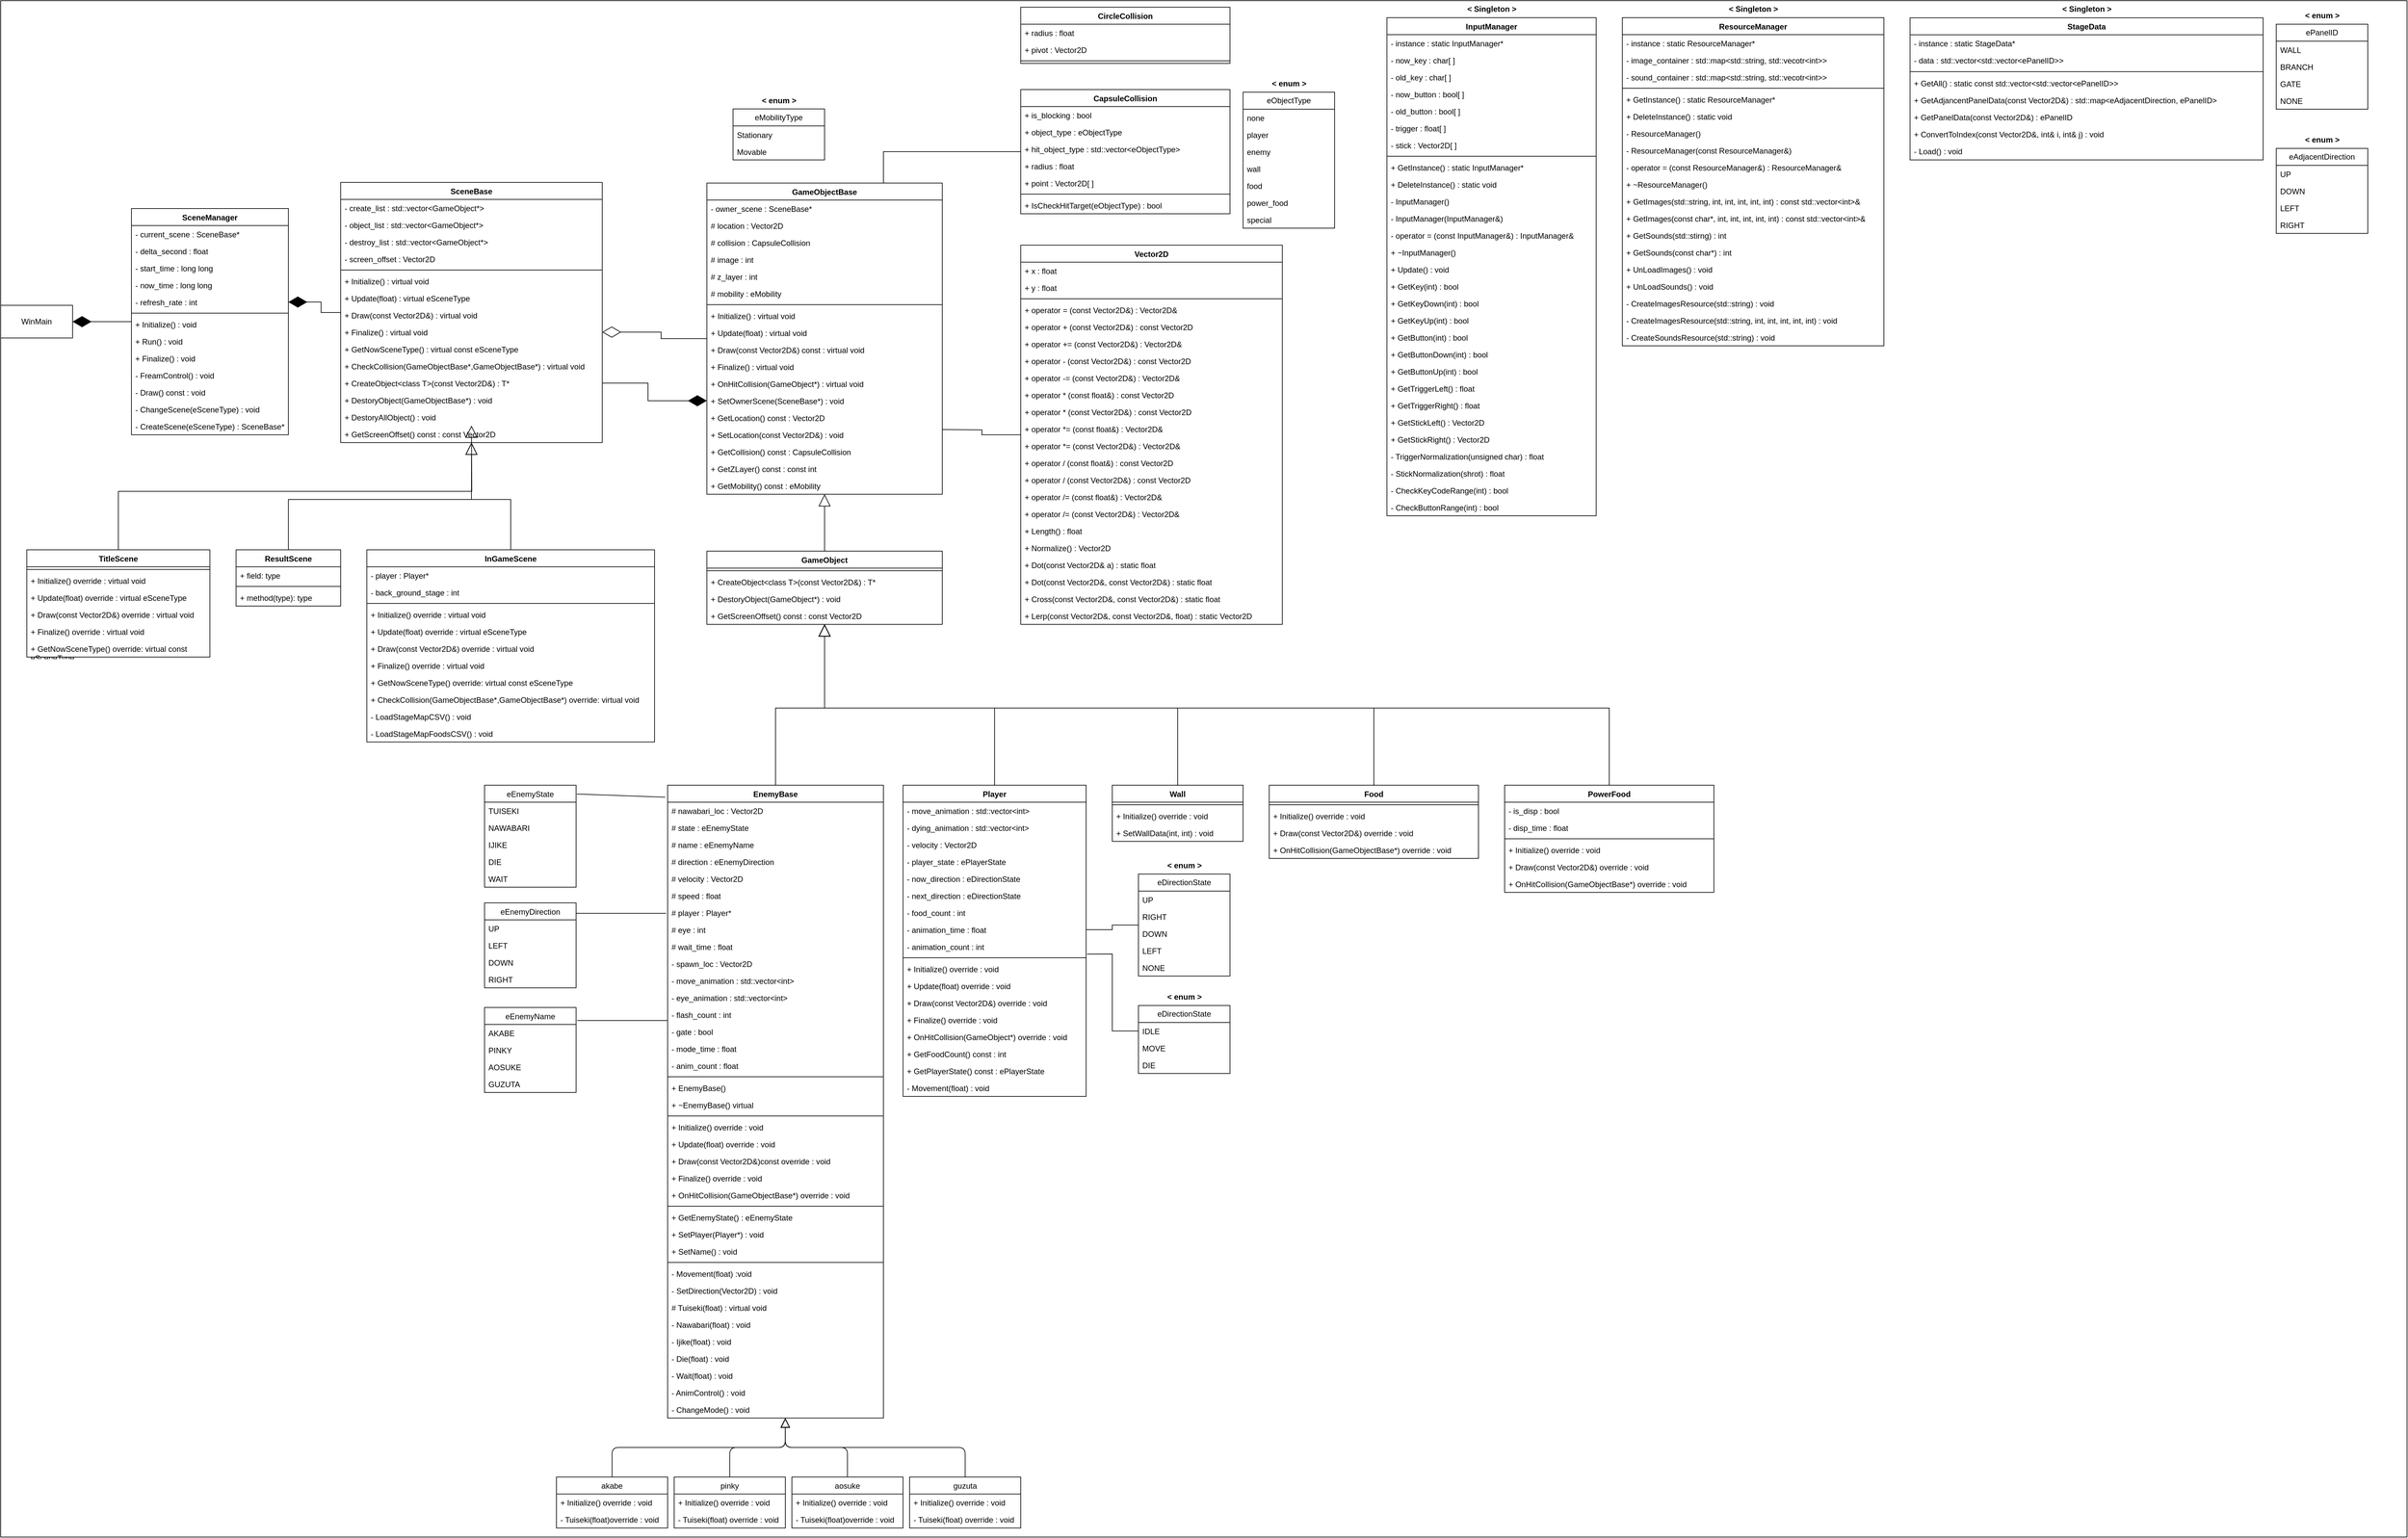<mxfile>
    <diagram id="C5RBs43oDa-KdzZeNtuy" name="Page-1">
        <mxGraphModel dx="3824" dy="2336" grid="1" gridSize="10" guides="1" tooltips="1" connect="1" arrows="1" fold="1" page="1" pageScale="1" pageWidth="827" pageHeight="1169" math="0" shadow="0">
            <root>
                <mxCell id="WIyWlLk6GJQsqaUBKTNV-0"/>
                <mxCell id="WIyWlLk6GJQsqaUBKTNV-1" parent="WIyWlLk6GJQsqaUBKTNV-0"/>
                <mxCell id="121" value="" style="rounded=0;whiteSpace=wrap;html=1;" vertex="1" parent="WIyWlLk6GJQsqaUBKTNV-1">
                    <mxGeometry width="3680" height="2350" as="geometry"/>
                </mxCell>
                <mxCell id="WuHR8rz0NU6yq_17Ip3w-0" value="WinMain" style="html=1;whiteSpace=wrap;" parent="WIyWlLk6GJQsqaUBKTNV-1" vertex="1">
                    <mxGeometry y="466" width="110" height="50" as="geometry"/>
                </mxCell>
                <mxCell id="WuHR8rz0NU6yq_17Ip3w-22" style="edgeStyle=orthogonalEdgeStyle;rounded=0;orthogonalLoop=1;jettySize=auto;html=1;endArrow=diamondThin;endFill=1;endSize=26;entryX=1;entryY=0.5;entryDx=0;entryDy=0;" parent="WIyWlLk6GJQsqaUBKTNV-1" source="WuHR8rz0NU6yq_17Ip3w-1" target="WuHR8rz0NU6yq_17Ip3w-0" edge="1">
                    <mxGeometry relative="1" as="geometry">
                        <mxPoint x="160" y="145" as="targetPoint"/>
                    </mxGeometry>
                </mxCell>
                <mxCell id="WuHR8rz0NU6yq_17Ip3w-1" value="SceneManager" style="swimlane;fontStyle=1;align=center;verticalAlign=top;childLayout=stackLayout;horizontal=1;startSize=26;horizontalStack=0;resizeParent=1;resizeParentMax=0;resizeLast=0;collapsible=1;marginBottom=0;whiteSpace=wrap;html=1;" parent="WIyWlLk6GJQsqaUBKTNV-1" vertex="1">
                    <mxGeometry x="200" y="318" width="240" height="346" as="geometry"/>
                </mxCell>
                <mxCell id="mY18_72aSn5p7ccf1aUi-102" value="- current_scene : SceneBase*" style="text;strokeColor=none;fillColor=none;align=left;verticalAlign=top;spacingLeft=4;spacingRight=4;overflow=hidden;rotatable=0;points=[[0,0.5],[1,0.5]];portConstraint=eastwest;whiteSpace=wrap;html=1;" parent="WuHR8rz0NU6yq_17Ip3w-1" vertex="1">
                    <mxGeometry y="26" width="240" height="26" as="geometry"/>
                </mxCell>
                <mxCell id="mY18_72aSn5p7ccf1aUi-103" value="- delta_second : float" style="text;strokeColor=none;fillColor=none;align=left;verticalAlign=top;spacingLeft=4;spacingRight=4;overflow=hidden;rotatable=0;points=[[0,0.5],[1,0.5]];portConstraint=eastwest;whiteSpace=wrap;html=1;" parent="WuHR8rz0NU6yq_17Ip3w-1" vertex="1">
                    <mxGeometry y="52" width="240" height="26" as="geometry"/>
                </mxCell>
                <mxCell id="mY18_72aSn5p7ccf1aUi-104" value="- start_time : long long" style="text;strokeColor=none;fillColor=none;align=left;verticalAlign=top;spacingLeft=4;spacingRight=4;overflow=hidden;rotatable=0;points=[[0,0.5],[1,0.5]];portConstraint=eastwest;whiteSpace=wrap;html=1;" parent="WuHR8rz0NU6yq_17Ip3w-1" vertex="1">
                    <mxGeometry y="78" width="240" height="26" as="geometry"/>
                </mxCell>
                <mxCell id="WuHR8rz0NU6yq_17Ip3w-2" value="- now_time : long long" style="text;strokeColor=none;fillColor=none;align=left;verticalAlign=top;spacingLeft=4;spacingRight=4;overflow=hidden;rotatable=0;points=[[0,0.5],[1,0.5]];portConstraint=eastwest;whiteSpace=wrap;html=1;" parent="WuHR8rz0NU6yq_17Ip3w-1" vertex="1">
                    <mxGeometry y="104" width="240" height="26" as="geometry"/>
                </mxCell>
                <mxCell id="mY18_72aSn5p7ccf1aUi-105" value="- refresh_rate : int" style="text;strokeColor=none;fillColor=none;align=left;verticalAlign=top;spacingLeft=4;spacingRight=4;overflow=hidden;rotatable=0;points=[[0,0.5],[1,0.5]];portConstraint=eastwest;whiteSpace=wrap;html=1;" parent="WuHR8rz0NU6yq_17Ip3w-1" vertex="1">
                    <mxGeometry y="130" width="240" height="26" as="geometry"/>
                </mxCell>
                <mxCell id="WuHR8rz0NU6yq_17Ip3w-3" value="" style="line;strokeWidth=1;fillColor=none;align=left;verticalAlign=middle;spacingTop=-1;spacingLeft=3;spacingRight=3;rotatable=0;labelPosition=right;points=[];portConstraint=eastwest;strokeColor=inherit;" parent="WuHR8rz0NU6yq_17Ip3w-1" vertex="1">
                    <mxGeometry y="156" width="240" height="8" as="geometry"/>
                </mxCell>
                <mxCell id="WuHR8rz0NU6yq_17Ip3w-4" value="+ Initialize() : void" style="text;strokeColor=none;fillColor=none;align=left;verticalAlign=top;spacingLeft=4;spacingRight=4;overflow=hidden;rotatable=0;points=[[0,0.5],[1,0.5]];portConstraint=eastwest;whiteSpace=wrap;html=1;" parent="WuHR8rz0NU6yq_17Ip3w-1" vertex="1">
                    <mxGeometry y="164" width="240" height="26" as="geometry"/>
                </mxCell>
                <mxCell id="mY18_72aSn5p7ccf1aUi-106" value="+ Run() : void" style="text;strokeColor=none;fillColor=none;align=left;verticalAlign=top;spacingLeft=4;spacingRight=4;overflow=hidden;rotatable=0;points=[[0,0.5],[1,0.5]];portConstraint=eastwest;whiteSpace=wrap;html=1;" parent="WuHR8rz0NU6yq_17Ip3w-1" vertex="1">
                    <mxGeometry y="190" width="240" height="26" as="geometry"/>
                </mxCell>
                <mxCell id="mY18_72aSn5p7ccf1aUi-107" value="+ Finalize() : void" style="text;strokeColor=none;fillColor=none;align=left;verticalAlign=top;spacingLeft=4;spacingRight=4;overflow=hidden;rotatable=0;points=[[0,0.5],[1,0.5]];portConstraint=eastwest;whiteSpace=wrap;html=1;" parent="WuHR8rz0NU6yq_17Ip3w-1" vertex="1">
                    <mxGeometry y="216" width="240" height="26" as="geometry"/>
                </mxCell>
                <mxCell id="mY18_72aSn5p7ccf1aUi-108" value="- FreamControl() : void" style="text;strokeColor=none;fillColor=none;align=left;verticalAlign=top;spacingLeft=4;spacingRight=4;overflow=hidden;rotatable=0;points=[[0,0.5],[1,0.5]];portConstraint=eastwest;whiteSpace=wrap;html=1;" parent="WuHR8rz0NU6yq_17Ip3w-1" vertex="1">
                    <mxGeometry y="242" width="240" height="26" as="geometry"/>
                </mxCell>
                <mxCell id="mY18_72aSn5p7ccf1aUi-109" value="- Draw() const : void" style="text;strokeColor=none;fillColor=none;align=left;verticalAlign=top;spacingLeft=4;spacingRight=4;overflow=hidden;rotatable=0;points=[[0,0.5],[1,0.5]];portConstraint=eastwest;whiteSpace=wrap;html=1;" parent="WuHR8rz0NU6yq_17Ip3w-1" vertex="1">
                    <mxGeometry y="268" width="240" height="26" as="geometry"/>
                </mxCell>
                <mxCell id="mY18_72aSn5p7ccf1aUi-110" value="- ChangeScene(eSceneType) : void" style="text;strokeColor=none;fillColor=none;align=left;verticalAlign=top;spacingLeft=4;spacingRight=4;overflow=hidden;rotatable=0;points=[[0,0.5],[1,0.5]];portConstraint=eastwest;whiteSpace=wrap;html=1;" parent="WuHR8rz0NU6yq_17Ip3w-1" vertex="1">
                    <mxGeometry y="294" width="240" height="26" as="geometry"/>
                </mxCell>
                <mxCell id="mY18_72aSn5p7ccf1aUi-111" value="- CreateScene(eSceneType) : SceneBase*" style="text;strokeColor=none;fillColor=none;align=left;verticalAlign=top;spacingLeft=4;spacingRight=4;overflow=hidden;rotatable=0;points=[[0,0.5],[1,0.5]];portConstraint=eastwest;whiteSpace=wrap;html=1;" parent="WuHR8rz0NU6yq_17Ip3w-1" vertex="1">
                    <mxGeometry y="320" width="240" height="26" as="geometry"/>
                </mxCell>
                <mxCell id="oVzlyGNM6keUcgTCYcQE-35" style="edgeStyle=orthogonalEdgeStyle;rounded=0;orthogonalLoop=1;jettySize=auto;html=1;entryX=0;entryY=0.5;entryDx=0;entryDy=0;exitX=1;exitY=0.5;exitDx=0;exitDy=0;endArrow=diamondThin;endFill=1;endSize=26;" parent="WIyWlLk6GJQsqaUBKTNV-1" source="mY18_72aSn5p7ccf1aUi-118" target="oVzlyGNM6keUcgTCYcQE-24" edge="1">
                    <mxGeometry relative="1" as="geometry"/>
                </mxCell>
                <mxCell id="1Y8LS_Z3hUtrGzQBwFu_-0" style="edgeStyle=orthogonalEdgeStyle;rounded=0;orthogonalLoop=1;jettySize=auto;html=1;entryX=1;entryY=0.5;entryDx=0;entryDy=0;endArrow=diamondThin;endFill=1;endSize=26;" parent="WIyWlLk6GJQsqaUBKTNV-1" source="WuHR8rz0NU6yq_17Ip3w-6" target="mY18_72aSn5p7ccf1aUi-105" edge="1">
                    <mxGeometry relative="1" as="geometry"/>
                </mxCell>
                <mxCell id="WuHR8rz0NU6yq_17Ip3w-6" value="SceneBase" style="swimlane;fontStyle=1;align=center;verticalAlign=top;childLayout=stackLayout;horizontal=1;startSize=26;horizontalStack=0;resizeParent=1;resizeParentMax=0;resizeLast=0;collapsible=1;marginBottom=0;whiteSpace=wrap;html=1;" parent="WIyWlLk6GJQsqaUBKTNV-1" vertex="1">
                    <mxGeometry x="520" y="278" width="400" height="398" as="geometry"/>
                </mxCell>
                <mxCell id="siNQnb_UFUft7kwGHg89-58" value="- create_list : std::vector&amp;lt;GameObject*&amp;gt;" style="text;strokeColor=none;fillColor=none;align=left;verticalAlign=top;spacingLeft=4;spacingRight=4;overflow=hidden;rotatable=0;points=[[0,0.5],[1,0.5]];portConstraint=eastwest;whiteSpace=wrap;html=1;" parent="WuHR8rz0NU6yq_17Ip3w-6" vertex="1">
                    <mxGeometry y="26" width="400" height="26" as="geometry"/>
                </mxCell>
                <mxCell id="mY18_72aSn5p7ccf1aUi-112" value="- object_list : std::vector&amp;lt;GameObject*&amp;gt;" style="text;strokeColor=none;fillColor=none;align=left;verticalAlign=top;spacingLeft=4;spacingRight=4;overflow=hidden;rotatable=0;points=[[0,0.5],[1,0.5]];portConstraint=eastwest;whiteSpace=wrap;html=1;" parent="WuHR8rz0NU6yq_17Ip3w-6" vertex="1">
                    <mxGeometry y="52" width="400" height="26" as="geometry"/>
                </mxCell>
                <mxCell id="mY18_72aSn5p7ccf1aUi-113" value="- destroy_list : std::vector&amp;lt;GameObject*&amp;gt;" style="text;strokeColor=none;fillColor=none;align=left;verticalAlign=top;spacingLeft=4;spacingRight=4;overflow=hidden;rotatable=0;points=[[0,0.5],[1,0.5]];portConstraint=eastwest;whiteSpace=wrap;html=1;" parent="WuHR8rz0NU6yq_17Ip3w-6" vertex="1">
                    <mxGeometry y="78" width="400" height="26" as="geometry"/>
                </mxCell>
                <mxCell id="WuHR8rz0NU6yq_17Ip3w-7" value="- screen_offset : Vector2D" style="text;strokeColor=none;fillColor=none;align=left;verticalAlign=top;spacingLeft=4;spacingRight=4;overflow=hidden;rotatable=0;points=[[0,0.5],[1,0.5]];portConstraint=eastwest;whiteSpace=wrap;html=1;" parent="WuHR8rz0NU6yq_17Ip3w-6" vertex="1">
                    <mxGeometry y="104" width="400" height="26" as="geometry"/>
                </mxCell>
                <mxCell id="WuHR8rz0NU6yq_17Ip3w-8" value="" style="line;strokeWidth=1;fillColor=none;align=left;verticalAlign=middle;spacingTop=-1;spacingLeft=3;spacingRight=3;rotatable=0;labelPosition=right;points=[];portConstraint=eastwest;strokeColor=inherit;" parent="WuHR8rz0NU6yq_17Ip3w-6" vertex="1">
                    <mxGeometry y="130" width="400" height="8" as="geometry"/>
                </mxCell>
                <mxCell id="WuHR8rz0NU6yq_17Ip3w-9" value="+ Initialize() : virtual void" style="text;strokeColor=none;fillColor=none;align=left;verticalAlign=top;spacingLeft=4;spacingRight=4;overflow=hidden;rotatable=0;points=[[0,0.5],[1,0.5]];portConstraint=eastwest;whiteSpace=wrap;html=1;" parent="WuHR8rz0NU6yq_17Ip3w-6" vertex="1">
                    <mxGeometry y="138" width="400" height="26" as="geometry"/>
                </mxCell>
                <mxCell id="mY18_72aSn5p7ccf1aUi-114" value="+ Update(float) : virtual eSceneType" style="text;strokeColor=none;fillColor=none;align=left;verticalAlign=top;spacingLeft=4;spacingRight=4;overflow=hidden;rotatable=0;points=[[0,0.5],[1,0.5]];portConstraint=eastwest;whiteSpace=wrap;html=1;" parent="WuHR8rz0NU6yq_17Ip3w-6" vertex="1">
                    <mxGeometry y="164" width="400" height="26" as="geometry"/>
                </mxCell>
                <mxCell id="mY18_72aSn5p7ccf1aUi-115" value="+ Draw(const Vector2D&amp;amp;) : virtual void" style="text;strokeColor=none;fillColor=none;align=left;verticalAlign=top;spacingLeft=4;spacingRight=4;overflow=hidden;rotatable=0;points=[[0,0.5],[1,0.5]];portConstraint=eastwest;whiteSpace=wrap;html=1;" parent="WuHR8rz0NU6yq_17Ip3w-6" vertex="1">
                    <mxGeometry y="190" width="400" height="26" as="geometry"/>
                </mxCell>
                <mxCell id="mY18_72aSn5p7ccf1aUi-116" value="+ Finalize() : virtual void" style="text;strokeColor=none;fillColor=none;align=left;verticalAlign=top;spacingLeft=4;spacingRight=4;overflow=hidden;rotatable=0;points=[[0,0.5],[1,0.5]];portConstraint=eastwest;whiteSpace=wrap;html=1;" parent="WuHR8rz0NU6yq_17Ip3w-6" vertex="1">
                    <mxGeometry y="216" width="400" height="26" as="geometry"/>
                </mxCell>
                <mxCell id="mY18_72aSn5p7ccf1aUi-117" value="+ GetNowSceneType() : virtual const eSceneType" style="text;strokeColor=none;fillColor=none;align=left;verticalAlign=top;spacingLeft=4;spacingRight=4;overflow=hidden;rotatable=0;points=[[0,0.5],[1,0.5]];portConstraint=eastwest;whiteSpace=wrap;html=1;" parent="WuHR8rz0NU6yq_17Ip3w-6" vertex="1">
                    <mxGeometry y="242" width="400" height="26" as="geometry"/>
                </mxCell>
                <mxCell id="mY18_72aSn5p7ccf1aUi-119" value="+ CheckCollision(GameObjectBase*,GameObjectBase*) : virtual void" style="text;strokeColor=none;fillColor=none;align=left;verticalAlign=top;spacingLeft=4;spacingRight=4;overflow=hidden;rotatable=0;points=[[0,0.5],[1,0.5]];portConstraint=eastwest;whiteSpace=wrap;html=1;" parent="WuHR8rz0NU6yq_17Ip3w-6" vertex="1">
                    <mxGeometry y="268" width="400" height="26" as="geometry"/>
                </mxCell>
                <mxCell id="mY18_72aSn5p7ccf1aUi-118" value="+ CreateObject&amp;lt;class T&amp;gt;(const Vector2D&amp;amp;) : T*" style="text;strokeColor=none;fillColor=none;align=left;verticalAlign=top;spacingLeft=4;spacingRight=4;overflow=hidden;rotatable=0;points=[[0,0.5],[1,0.5]];portConstraint=eastwest;whiteSpace=wrap;html=1;" parent="WuHR8rz0NU6yq_17Ip3w-6" vertex="1">
                    <mxGeometry y="294" width="400" height="26" as="geometry"/>
                </mxCell>
                <mxCell id="mY18_72aSn5p7ccf1aUi-120" value="+ DestoryObject(GameObjectBase*) : void" style="text;strokeColor=none;fillColor=none;align=left;verticalAlign=top;spacingLeft=4;spacingRight=4;overflow=hidden;rotatable=0;points=[[0,0.5],[1,0.5]];portConstraint=eastwest;whiteSpace=wrap;html=1;" parent="WuHR8rz0NU6yq_17Ip3w-6" vertex="1">
                    <mxGeometry y="320" width="400" height="26" as="geometry"/>
                </mxCell>
                <mxCell id="mY18_72aSn5p7ccf1aUi-121" value="+ DestoryAllObject() : void" style="text;strokeColor=none;fillColor=none;align=left;verticalAlign=top;spacingLeft=4;spacingRight=4;overflow=hidden;rotatable=0;points=[[0,0.5],[1,0.5]];portConstraint=eastwest;whiteSpace=wrap;html=1;" parent="WuHR8rz0NU6yq_17Ip3w-6" vertex="1">
                    <mxGeometry y="346" width="400" height="26" as="geometry"/>
                </mxCell>
                <mxCell id="mY18_72aSn5p7ccf1aUi-122" value="+ GetScreenOffset() const : const Vector2D" style="text;strokeColor=none;fillColor=none;align=left;verticalAlign=top;spacingLeft=4;spacingRight=4;overflow=hidden;rotatable=0;points=[[0,0.5],[1,0.5]];portConstraint=eastwest;whiteSpace=wrap;html=1;" parent="WuHR8rz0NU6yq_17Ip3w-6" vertex="1">
                    <mxGeometry y="372" width="400" height="26" as="geometry"/>
                </mxCell>
                <mxCell id="oVzlyGNM6keUcgTCYcQE-34" style="edgeStyle=orthogonalEdgeStyle;rounded=0;orthogonalLoop=1;jettySize=auto;html=1;entryX=1;entryY=0.5;entryDx=0;entryDy=0;endArrow=diamondThin;endFill=0;endSize=26;" parent="WIyWlLk6GJQsqaUBKTNV-1" source="WuHR8rz0NU6yq_17Ip3w-10" target="mY18_72aSn5p7ccf1aUi-116" edge="1">
                    <mxGeometry relative="1" as="geometry"/>
                </mxCell>
                <mxCell id="WuHR8rz0NU6yq_17Ip3w-10" value="GameObjectBase" style="swimlane;fontStyle=1;align=center;verticalAlign=top;childLayout=stackLayout;horizontal=1;startSize=26;horizontalStack=0;resizeParent=1;resizeParentMax=0;resizeLast=0;collapsible=1;marginBottom=0;whiteSpace=wrap;html=1;" parent="WIyWlLk6GJQsqaUBKTNV-1" vertex="1">
                    <mxGeometry x="1080" y="279" width="360" height="476" as="geometry"/>
                </mxCell>
                <mxCell id="WuHR8rz0NU6yq_17Ip3w-11" value="- owner_scene : SceneBase*" style="text;strokeColor=none;fillColor=none;align=left;verticalAlign=top;spacingLeft=4;spacingRight=4;overflow=hidden;rotatable=0;points=[[0,0.5],[1,0.5]];portConstraint=eastwest;whiteSpace=wrap;html=1;" parent="WuHR8rz0NU6yq_17Ip3w-10" vertex="1">
                    <mxGeometry y="26" width="360" height="26" as="geometry"/>
                </mxCell>
                <mxCell id="oVzlyGNM6keUcgTCYcQE-16" value="# location : Vector2D" style="text;strokeColor=none;fillColor=none;align=left;verticalAlign=top;spacingLeft=4;spacingRight=4;overflow=hidden;rotatable=0;points=[[0,0.5],[1,0.5]];portConstraint=eastwest;whiteSpace=wrap;html=1;" parent="WuHR8rz0NU6yq_17Ip3w-10" vertex="1">
                    <mxGeometry y="52" width="360" height="26" as="geometry"/>
                </mxCell>
                <mxCell id="oVzlyGNM6keUcgTCYcQE-17" value="# collision : CapsuleCollision" style="text;strokeColor=none;fillColor=none;align=left;verticalAlign=top;spacingLeft=4;spacingRight=4;overflow=hidden;rotatable=0;points=[[0,0.5],[1,0.5]];portConstraint=eastwest;whiteSpace=wrap;html=1;" parent="WuHR8rz0NU6yq_17Ip3w-10" vertex="1">
                    <mxGeometry y="78" width="360" height="26" as="geometry"/>
                </mxCell>
                <mxCell id="oVzlyGNM6keUcgTCYcQE-19" value="# image : int" style="text;strokeColor=none;fillColor=none;align=left;verticalAlign=top;spacingLeft=4;spacingRight=4;overflow=hidden;rotatable=0;points=[[0,0.5],[1,0.5]];portConstraint=eastwest;whiteSpace=wrap;html=1;" parent="WuHR8rz0NU6yq_17Ip3w-10" vertex="1">
                    <mxGeometry y="104" width="360" height="26" as="geometry"/>
                </mxCell>
                <mxCell id="oVzlyGNM6keUcgTCYcQE-18" value="# z_layer : int" style="text;strokeColor=none;fillColor=none;align=left;verticalAlign=top;spacingLeft=4;spacingRight=4;overflow=hidden;rotatable=0;points=[[0,0.5],[1,0.5]];portConstraint=eastwest;whiteSpace=wrap;html=1;" parent="WuHR8rz0NU6yq_17Ip3w-10" vertex="1">
                    <mxGeometry y="130" width="360" height="26" as="geometry"/>
                </mxCell>
                <mxCell id="siNQnb_UFUft7kwGHg89-60" value="# mobility : eMobility" style="text;strokeColor=none;fillColor=none;align=left;verticalAlign=top;spacingLeft=4;spacingRight=4;overflow=hidden;rotatable=0;points=[[0,0.5],[1,0.5]];portConstraint=eastwest;whiteSpace=wrap;html=1;" parent="WuHR8rz0NU6yq_17Ip3w-10" vertex="1">
                    <mxGeometry y="156" width="360" height="26" as="geometry"/>
                </mxCell>
                <mxCell id="WuHR8rz0NU6yq_17Ip3w-12" value="" style="line;strokeWidth=1;fillColor=none;align=left;verticalAlign=middle;spacingTop=-1;spacingLeft=3;spacingRight=3;rotatable=0;labelPosition=right;points=[];portConstraint=eastwest;strokeColor=inherit;" parent="WuHR8rz0NU6yq_17Ip3w-10" vertex="1">
                    <mxGeometry y="182" width="360" height="8" as="geometry"/>
                </mxCell>
                <mxCell id="WuHR8rz0NU6yq_17Ip3w-13" value="+ Initialize() : virtual void" style="text;strokeColor=none;fillColor=none;align=left;verticalAlign=top;spacingLeft=4;spacingRight=4;overflow=hidden;rotatable=0;points=[[0,0.5],[1,0.5]];portConstraint=eastwest;whiteSpace=wrap;html=1;" parent="WuHR8rz0NU6yq_17Ip3w-10" vertex="1">
                    <mxGeometry y="190" width="360" height="26" as="geometry"/>
                </mxCell>
                <mxCell id="oVzlyGNM6keUcgTCYcQE-20" value="+ Update(float) : virtual void" style="text;strokeColor=none;fillColor=none;align=left;verticalAlign=top;spacingLeft=4;spacingRight=4;overflow=hidden;rotatable=0;points=[[0,0.5],[1,0.5]];portConstraint=eastwest;whiteSpace=wrap;html=1;" parent="WuHR8rz0NU6yq_17Ip3w-10" vertex="1">
                    <mxGeometry y="216" width="360" height="26" as="geometry"/>
                </mxCell>
                <mxCell id="oVzlyGNM6keUcgTCYcQE-21" value="+ Draw(const Vector2D&amp;amp;) const : virtual void" style="text;strokeColor=none;fillColor=none;align=left;verticalAlign=top;spacingLeft=4;spacingRight=4;overflow=hidden;rotatable=0;points=[[0,0.5],[1,0.5]];portConstraint=eastwest;whiteSpace=wrap;html=1;" parent="WuHR8rz0NU6yq_17Ip3w-10" vertex="1">
                    <mxGeometry y="242" width="360" height="26" as="geometry"/>
                </mxCell>
                <mxCell id="oVzlyGNM6keUcgTCYcQE-22" value="+ Finalize() : virtual void" style="text;strokeColor=none;fillColor=none;align=left;verticalAlign=top;spacingLeft=4;spacingRight=4;overflow=hidden;rotatable=0;points=[[0,0.5],[1,0.5]];portConstraint=eastwest;whiteSpace=wrap;html=1;" parent="WuHR8rz0NU6yq_17Ip3w-10" vertex="1">
                    <mxGeometry y="268" width="360" height="26" as="geometry"/>
                </mxCell>
                <mxCell id="oVzlyGNM6keUcgTCYcQE-23" value="+ OnHitCollision(GameObject*) : virtual void" style="text;strokeColor=none;fillColor=none;align=left;verticalAlign=top;spacingLeft=4;spacingRight=4;overflow=hidden;rotatable=0;points=[[0,0.5],[1,0.5]];portConstraint=eastwest;whiteSpace=wrap;html=1;" parent="WuHR8rz0NU6yq_17Ip3w-10" vertex="1">
                    <mxGeometry y="294" width="360" height="26" as="geometry"/>
                </mxCell>
                <mxCell id="oVzlyGNM6keUcgTCYcQE-24" value="+ SetOwnerScene(SceneBase*) : void" style="text;strokeColor=none;fillColor=none;align=left;verticalAlign=top;spacingLeft=4;spacingRight=4;overflow=hidden;rotatable=0;points=[[0,0.5],[1,0.5]];portConstraint=eastwest;whiteSpace=wrap;html=1;" parent="WuHR8rz0NU6yq_17Ip3w-10" vertex="1">
                    <mxGeometry y="320" width="360" height="26" as="geometry"/>
                </mxCell>
                <mxCell id="oVzlyGNM6keUcgTCYcQE-25" value="+ GetLocation() const : Vector2D" style="text;strokeColor=none;fillColor=none;align=left;verticalAlign=top;spacingLeft=4;spacingRight=4;overflow=hidden;rotatable=0;points=[[0,0.5],[1,0.5]];portConstraint=eastwest;whiteSpace=wrap;html=1;" parent="WuHR8rz0NU6yq_17Ip3w-10" vertex="1">
                    <mxGeometry y="346" width="360" height="26" as="geometry"/>
                </mxCell>
                <mxCell id="oVzlyGNM6keUcgTCYcQE-26" value="+ SetLocation(const Vector2D&amp;amp;) : void" style="text;strokeColor=none;fillColor=none;align=left;verticalAlign=top;spacingLeft=4;spacingRight=4;overflow=hidden;rotatable=0;points=[[0,0.5],[1,0.5]];portConstraint=eastwest;whiteSpace=wrap;html=1;" parent="WuHR8rz0NU6yq_17Ip3w-10" vertex="1">
                    <mxGeometry y="372" width="360" height="26" as="geometry"/>
                </mxCell>
                <mxCell id="oVzlyGNM6keUcgTCYcQE-27" value="+ GetCollision() const : CapsuleCollision" style="text;strokeColor=none;fillColor=none;align=left;verticalAlign=top;spacingLeft=4;spacingRight=4;overflow=hidden;rotatable=0;points=[[0,0.5],[1,0.5]];portConstraint=eastwest;whiteSpace=wrap;html=1;" parent="WuHR8rz0NU6yq_17Ip3w-10" vertex="1">
                    <mxGeometry y="398" width="360" height="26" as="geometry"/>
                </mxCell>
                <mxCell id="oVzlyGNM6keUcgTCYcQE-28" value="+ GetZLayer() const : const int" style="text;strokeColor=none;fillColor=none;align=left;verticalAlign=top;spacingLeft=4;spacingRight=4;overflow=hidden;rotatable=0;points=[[0,0.5],[1,0.5]];portConstraint=eastwest;whiteSpace=wrap;html=1;" parent="WuHR8rz0NU6yq_17Ip3w-10" vertex="1">
                    <mxGeometry y="424" width="360" height="26" as="geometry"/>
                </mxCell>
                <mxCell id="siNQnb_UFUft7kwGHg89-59" value="+ GetMobility() const : eMobility" style="text;strokeColor=none;fillColor=none;align=left;verticalAlign=top;spacingLeft=4;spacingRight=4;overflow=hidden;rotatable=0;points=[[0,0.5],[1,0.5]];portConstraint=eastwest;whiteSpace=wrap;html=1;" parent="WuHR8rz0NU6yq_17Ip3w-10" vertex="1">
                    <mxGeometry y="450" width="360" height="26" as="geometry"/>
                </mxCell>
                <mxCell id="oVzlyGNM6keUcgTCYcQE-32" style="edgeStyle=orthogonalEdgeStyle;rounded=0;orthogonalLoop=1;jettySize=auto;html=1;entryX=0.5;entryY=1;entryDx=0;entryDy=0;endArrow=block;endFill=0;endSize=16;" parent="WIyWlLk6GJQsqaUBKTNV-1" source="WuHR8rz0NU6yq_17Ip3w-16" target="WuHR8rz0NU6yq_17Ip3w-10" edge="1">
                    <mxGeometry relative="1" as="geometry"/>
                </mxCell>
                <mxCell id="WuHR8rz0NU6yq_17Ip3w-16" value="GameObject" style="swimlane;fontStyle=1;align=center;verticalAlign=top;childLayout=stackLayout;horizontal=1;startSize=26;horizontalStack=0;resizeParent=1;resizeParentMax=0;resizeLast=0;collapsible=1;marginBottom=0;whiteSpace=wrap;html=1;" parent="WIyWlLk6GJQsqaUBKTNV-1" vertex="1">
                    <mxGeometry x="1080" y="842" width="360" height="112" as="geometry"/>
                </mxCell>
                <mxCell id="WuHR8rz0NU6yq_17Ip3w-18" value="" style="line;strokeWidth=1;fillColor=none;align=left;verticalAlign=middle;spacingTop=-1;spacingLeft=3;spacingRight=3;rotatable=0;labelPosition=right;points=[];portConstraint=eastwest;strokeColor=inherit;" parent="WuHR8rz0NU6yq_17Ip3w-16" vertex="1">
                    <mxGeometry y="26" width="360" height="8" as="geometry"/>
                </mxCell>
                <mxCell id="WuHR8rz0NU6yq_17Ip3w-19" value="+ CreateObject&amp;lt;class T&amp;gt;(const Vector2D&amp;amp;) : T*" style="text;strokeColor=none;fillColor=none;align=left;verticalAlign=top;spacingLeft=4;spacingRight=4;overflow=hidden;rotatable=0;points=[[0,0.5],[1,0.5]];portConstraint=eastwest;whiteSpace=wrap;html=1;" parent="WuHR8rz0NU6yq_17Ip3w-16" vertex="1">
                    <mxGeometry y="34" width="360" height="26" as="geometry"/>
                </mxCell>
                <mxCell id="oVzlyGNM6keUcgTCYcQE-30" value="+ DestoryObject(GameObject*) : void" style="text;strokeColor=none;fillColor=none;align=left;verticalAlign=top;spacingLeft=4;spacingRight=4;overflow=hidden;rotatable=0;points=[[0,0.5],[1,0.5]];portConstraint=eastwest;whiteSpace=wrap;html=1;" parent="WuHR8rz0NU6yq_17Ip3w-16" vertex="1">
                    <mxGeometry y="60" width="360" height="26" as="geometry"/>
                </mxCell>
                <mxCell id="oVzlyGNM6keUcgTCYcQE-31" value="+ GetScreenOffset() const : const Vector2D" style="text;strokeColor=none;fillColor=none;align=left;verticalAlign=top;spacingLeft=4;spacingRight=4;overflow=hidden;rotatable=0;points=[[0,0.5],[1,0.5]];portConstraint=eastwest;whiteSpace=wrap;html=1;" parent="WuHR8rz0NU6yq_17Ip3w-16" vertex="1">
                    <mxGeometry y="86" width="360" height="26" as="geometry"/>
                </mxCell>
                <mxCell id="oVzlyGNM6keUcgTCYcQE-36" style="edgeStyle=orthogonalEdgeStyle;rounded=0;orthogonalLoop=1;jettySize=auto;html=1;entryX=1;entryY=0.5;entryDx=0;entryDy=0;endArrow=none;endFill=0;" parent="WIyWlLk6GJQsqaUBKTNV-1" source="WuHR8rz0NU6yq_17Ip3w-31" edge="1">
                    <mxGeometry relative="1" as="geometry">
                        <mxPoint x="1440" y="656" as="targetPoint"/>
                    </mxGeometry>
                </mxCell>
                <mxCell id="WuHR8rz0NU6yq_17Ip3w-31" value="Vector2D" style="swimlane;fontStyle=1;align=center;verticalAlign=top;childLayout=stackLayout;horizontal=1;startSize=26;horizontalStack=0;resizeParent=1;resizeParentMax=0;resizeLast=0;collapsible=1;marginBottom=0;whiteSpace=wrap;html=1;" parent="WIyWlLk6GJQsqaUBKTNV-1" vertex="1">
                    <mxGeometry x="1560" y="374" width="400" height="580" as="geometry"/>
                </mxCell>
                <mxCell id="WuHR8rz0NU6yq_17Ip3w-32" value="+ x : float" style="text;strokeColor=none;fillColor=none;align=left;verticalAlign=top;spacingLeft=4;spacingRight=4;overflow=hidden;rotatable=0;points=[[0,0.5],[1,0.5]];portConstraint=eastwest;whiteSpace=wrap;html=1;" parent="WuHR8rz0NU6yq_17Ip3w-31" vertex="1">
                    <mxGeometry y="26" width="400" height="26" as="geometry"/>
                </mxCell>
                <mxCell id="mY18_72aSn5p7ccf1aUi-0" value="+ y : float" style="text;strokeColor=none;fillColor=none;align=left;verticalAlign=top;spacingLeft=4;spacingRight=4;overflow=hidden;rotatable=0;points=[[0,0.5],[1,0.5]];portConstraint=eastwest;whiteSpace=wrap;html=1;" parent="WuHR8rz0NU6yq_17Ip3w-31" vertex="1">
                    <mxGeometry y="52" width="400" height="26" as="geometry"/>
                </mxCell>
                <mxCell id="WuHR8rz0NU6yq_17Ip3w-33" value="" style="line;strokeWidth=1;fillColor=none;align=left;verticalAlign=middle;spacingTop=-1;spacingLeft=3;spacingRight=3;rotatable=0;labelPosition=right;points=[];portConstraint=eastwest;strokeColor=inherit;" parent="WuHR8rz0NU6yq_17Ip3w-31" vertex="1">
                    <mxGeometry y="78" width="400" height="8" as="geometry"/>
                </mxCell>
                <mxCell id="WuHR8rz0NU6yq_17Ip3w-34" value="+ operator = (const Vector2D&amp;amp;) : Vector2D&amp;amp;" style="text;strokeColor=none;fillColor=none;align=left;verticalAlign=top;spacingLeft=4;spacingRight=4;overflow=hidden;rotatable=0;points=[[0,0.5],[1,0.5]];portConstraint=eastwest;whiteSpace=wrap;html=1;" parent="WuHR8rz0NU6yq_17Ip3w-31" vertex="1">
                    <mxGeometry y="86" width="400" height="26" as="geometry"/>
                </mxCell>
                <mxCell id="mY18_72aSn5p7ccf1aUi-1" value="+ operator + (const Vector2D&amp;amp;) : const Vector2D" style="text;strokeColor=none;fillColor=none;align=left;verticalAlign=top;spacingLeft=4;spacingRight=4;overflow=hidden;rotatable=0;points=[[0,0.5],[1,0.5]];portConstraint=eastwest;whiteSpace=wrap;html=1;" parent="WuHR8rz0NU6yq_17Ip3w-31" vertex="1">
                    <mxGeometry y="112" width="400" height="26" as="geometry"/>
                </mxCell>
                <mxCell id="mY18_72aSn5p7ccf1aUi-2" value="+ operator += (const Vector2D&amp;amp;) : Vector2D&amp;amp;" style="text;strokeColor=none;fillColor=none;align=left;verticalAlign=top;spacingLeft=4;spacingRight=4;overflow=hidden;rotatable=0;points=[[0,0.5],[1,0.5]];portConstraint=eastwest;whiteSpace=wrap;html=1;" parent="WuHR8rz0NU6yq_17Ip3w-31" vertex="1">
                    <mxGeometry y="138" width="400" height="26" as="geometry"/>
                </mxCell>
                <mxCell id="mY18_72aSn5p7ccf1aUi-3" value="+ operator - (const Vector2D&amp;amp;) : const Vector2D" style="text;strokeColor=none;fillColor=none;align=left;verticalAlign=top;spacingLeft=4;spacingRight=4;overflow=hidden;rotatable=0;points=[[0,0.5],[1,0.5]];portConstraint=eastwest;whiteSpace=wrap;html=1;" parent="WuHR8rz0NU6yq_17Ip3w-31" vertex="1">
                    <mxGeometry y="164" width="400" height="26" as="geometry"/>
                </mxCell>
                <mxCell id="mY18_72aSn5p7ccf1aUi-4" value="+ operator -= (const Vector2D&amp;amp;) : Vector2D&amp;amp;" style="text;strokeColor=none;fillColor=none;align=left;verticalAlign=top;spacingLeft=4;spacingRight=4;overflow=hidden;rotatable=0;points=[[0,0.5],[1,0.5]];portConstraint=eastwest;whiteSpace=wrap;html=1;" parent="WuHR8rz0NU6yq_17Ip3w-31" vertex="1">
                    <mxGeometry y="190" width="400" height="26" as="geometry"/>
                </mxCell>
                <mxCell id="mY18_72aSn5p7ccf1aUi-5" value="+ operator * (const float&amp;amp;) : const Vector2D" style="text;strokeColor=none;fillColor=none;align=left;verticalAlign=top;spacingLeft=4;spacingRight=4;overflow=hidden;rotatable=0;points=[[0,0.5],[1,0.5]];portConstraint=eastwest;whiteSpace=wrap;html=1;" parent="WuHR8rz0NU6yq_17Ip3w-31" vertex="1">
                    <mxGeometry y="216" width="400" height="26" as="geometry"/>
                </mxCell>
                <mxCell id="mY18_72aSn5p7ccf1aUi-6" value="+ operator * (const Vector2D&amp;amp;) : const Vector2D" style="text;strokeColor=none;fillColor=none;align=left;verticalAlign=top;spacingLeft=4;spacingRight=4;overflow=hidden;rotatable=0;points=[[0,0.5],[1,0.5]];portConstraint=eastwest;whiteSpace=wrap;html=1;" parent="WuHR8rz0NU6yq_17Ip3w-31" vertex="1">
                    <mxGeometry y="242" width="400" height="26" as="geometry"/>
                </mxCell>
                <mxCell id="mY18_72aSn5p7ccf1aUi-7" value="+ operator *= (const float&amp;amp;) : Vector2D&amp;amp;" style="text;strokeColor=none;fillColor=none;align=left;verticalAlign=top;spacingLeft=4;spacingRight=4;overflow=hidden;rotatable=0;points=[[0,0.5],[1,0.5]];portConstraint=eastwest;whiteSpace=wrap;html=1;" parent="WuHR8rz0NU6yq_17Ip3w-31" vertex="1">
                    <mxGeometry y="268" width="400" height="26" as="geometry"/>
                </mxCell>
                <mxCell id="mY18_72aSn5p7ccf1aUi-8" value="+ operator *= (const Vector2D&amp;amp;) : Vector2D&amp;amp;" style="text;strokeColor=none;fillColor=none;align=left;verticalAlign=top;spacingLeft=4;spacingRight=4;overflow=hidden;rotatable=0;points=[[0,0.5],[1,0.5]];portConstraint=eastwest;whiteSpace=wrap;html=1;" parent="WuHR8rz0NU6yq_17Ip3w-31" vertex="1">
                    <mxGeometry y="294" width="400" height="26" as="geometry"/>
                </mxCell>
                <mxCell id="mY18_72aSn5p7ccf1aUi-9" value="+ operator / (const float&amp;amp;) : const Vector2D" style="text;strokeColor=none;fillColor=none;align=left;verticalAlign=top;spacingLeft=4;spacingRight=4;overflow=hidden;rotatable=0;points=[[0,0.5],[1,0.5]];portConstraint=eastwest;whiteSpace=wrap;html=1;" parent="WuHR8rz0NU6yq_17Ip3w-31" vertex="1">
                    <mxGeometry y="320" width="400" height="26" as="geometry"/>
                </mxCell>
                <mxCell id="mY18_72aSn5p7ccf1aUi-10" value="+ operator / (const Vector2D&amp;amp;) : const Vector2D" style="text;strokeColor=none;fillColor=none;align=left;verticalAlign=top;spacingLeft=4;spacingRight=4;overflow=hidden;rotatable=0;points=[[0,0.5],[1,0.5]];portConstraint=eastwest;whiteSpace=wrap;html=1;" parent="WuHR8rz0NU6yq_17Ip3w-31" vertex="1">
                    <mxGeometry y="346" width="400" height="26" as="geometry"/>
                </mxCell>
                <mxCell id="mY18_72aSn5p7ccf1aUi-11" value="+ operator /= (const float&amp;amp;) : Vector2D&amp;amp;" style="text;strokeColor=none;fillColor=none;align=left;verticalAlign=top;spacingLeft=4;spacingRight=4;overflow=hidden;rotatable=0;points=[[0,0.5],[1,0.5]];portConstraint=eastwest;whiteSpace=wrap;html=1;" parent="WuHR8rz0NU6yq_17Ip3w-31" vertex="1">
                    <mxGeometry y="372" width="400" height="26" as="geometry"/>
                </mxCell>
                <mxCell id="mY18_72aSn5p7ccf1aUi-12" value="+ operator /= (const Vector2D&amp;amp;) : Vector2D&amp;amp;" style="text;strokeColor=none;fillColor=none;align=left;verticalAlign=top;spacingLeft=4;spacingRight=4;overflow=hidden;rotatable=0;points=[[0,0.5],[1,0.5]];portConstraint=eastwest;whiteSpace=wrap;html=1;" parent="WuHR8rz0NU6yq_17Ip3w-31" vertex="1">
                    <mxGeometry y="398" width="400" height="26" as="geometry"/>
                </mxCell>
                <mxCell id="mY18_72aSn5p7ccf1aUi-13" value="+ Length() : float" style="text;strokeColor=none;fillColor=none;align=left;verticalAlign=top;spacingLeft=4;spacingRight=4;overflow=hidden;rotatable=0;points=[[0,0.5],[1,0.5]];portConstraint=eastwest;whiteSpace=wrap;html=1;" parent="WuHR8rz0NU6yq_17Ip3w-31" vertex="1">
                    <mxGeometry y="424" width="400" height="26" as="geometry"/>
                </mxCell>
                <mxCell id="mY18_72aSn5p7ccf1aUi-14" value="+ Normalize() : Vector2D" style="text;strokeColor=none;fillColor=none;align=left;verticalAlign=top;spacingLeft=4;spacingRight=4;overflow=hidden;rotatable=0;points=[[0,0.5],[1,0.5]];portConstraint=eastwest;whiteSpace=wrap;html=1;" parent="WuHR8rz0NU6yq_17Ip3w-31" vertex="1">
                    <mxGeometry y="450" width="400" height="26" as="geometry"/>
                </mxCell>
                <mxCell id="mY18_72aSn5p7ccf1aUi-15" value="+ Dot(const Vector2D&amp;amp; a) : static float" style="text;strokeColor=none;fillColor=none;align=left;verticalAlign=top;spacingLeft=4;spacingRight=4;overflow=hidden;rotatable=0;points=[[0,0.5],[1,0.5]];portConstraint=eastwest;whiteSpace=wrap;html=1;" parent="WuHR8rz0NU6yq_17Ip3w-31" vertex="1">
                    <mxGeometry y="476" width="400" height="26" as="geometry"/>
                </mxCell>
                <mxCell id="mY18_72aSn5p7ccf1aUi-16" value="+ Dot(const Vector2D&amp;amp;, const Vector2D&amp;amp;) : static float" style="text;strokeColor=none;fillColor=none;align=left;verticalAlign=top;spacingLeft=4;spacingRight=4;overflow=hidden;rotatable=0;points=[[0,0.5],[1,0.5]];portConstraint=eastwest;whiteSpace=wrap;html=1;" parent="WuHR8rz0NU6yq_17Ip3w-31" vertex="1">
                    <mxGeometry y="502" width="400" height="26" as="geometry"/>
                </mxCell>
                <mxCell id="mY18_72aSn5p7ccf1aUi-17" value="+ Cross(const Vector2D&amp;amp;, const Vector2D&amp;amp;) : static float" style="text;strokeColor=none;fillColor=none;align=left;verticalAlign=top;spacingLeft=4;spacingRight=4;overflow=hidden;rotatable=0;points=[[0,0.5],[1,0.5]];portConstraint=eastwest;whiteSpace=wrap;html=1;" parent="WuHR8rz0NU6yq_17Ip3w-31" vertex="1">
                    <mxGeometry y="528" width="400" height="26" as="geometry"/>
                </mxCell>
                <mxCell id="mY18_72aSn5p7ccf1aUi-18" value="+ Lerp(const Vector2D&amp;amp;, const Vector2D&amp;amp;, float) : static Vector2D" style="text;strokeColor=none;fillColor=none;align=left;verticalAlign=top;spacingLeft=4;spacingRight=4;overflow=hidden;rotatable=0;points=[[0,0.5],[1,0.5]];portConstraint=eastwest;whiteSpace=wrap;html=1;" parent="WuHR8rz0NU6yq_17Ip3w-31" vertex="1">
                    <mxGeometry y="554" width="400" height="26" as="geometry"/>
                </mxCell>
                <mxCell id="oVzlyGNM6keUcgTCYcQE-37" style="edgeStyle=orthogonalEdgeStyle;rounded=0;orthogonalLoop=1;jettySize=auto;html=1;entryX=0.75;entryY=0;entryDx=0;entryDy=0;endArrow=none;endFill=0;" parent="WIyWlLk6GJQsqaUBKTNV-1" source="WuHR8rz0NU6yq_17Ip3w-35" target="WuHR8rz0NU6yq_17Ip3w-10" edge="1">
                    <mxGeometry relative="1" as="geometry"/>
                </mxCell>
                <mxCell id="WuHR8rz0NU6yq_17Ip3w-35" value="CapsuleCollision" style="swimlane;fontStyle=1;align=center;verticalAlign=top;childLayout=stackLayout;horizontal=1;startSize=26;horizontalStack=0;resizeParent=1;resizeParentMax=0;resizeLast=0;collapsible=1;marginBottom=0;whiteSpace=wrap;html=1;" parent="WIyWlLk6GJQsqaUBKTNV-1" vertex="1">
                    <mxGeometry x="1560" y="136" width="320" height="190" as="geometry"/>
                </mxCell>
                <mxCell id="mY18_72aSn5p7ccf1aUi-19" value="+ is_blocking : bool" style="text;strokeColor=none;fillColor=none;align=left;verticalAlign=top;spacingLeft=4;spacingRight=4;overflow=hidden;rotatable=0;points=[[0,0.5],[1,0.5]];portConstraint=eastwest;whiteSpace=wrap;html=1;" parent="WuHR8rz0NU6yq_17Ip3w-35" vertex="1">
                    <mxGeometry y="26" width="320" height="26" as="geometry"/>
                </mxCell>
                <mxCell id="mY18_72aSn5p7ccf1aUi-22" value="+ object_type : eObjectType" style="text;strokeColor=none;fillColor=none;align=left;verticalAlign=top;spacingLeft=4;spacingRight=4;overflow=hidden;rotatable=0;points=[[0,0.5],[1,0.5]];portConstraint=eastwest;whiteSpace=wrap;html=1;" parent="WuHR8rz0NU6yq_17Ip3w-35" vertex="1">
                    <mxGeometry y="52" width="320" height="26" as="geometry"/>
                </mxCell>
                <mxCell id="mY18_72aSn5p7ccf1aUi-21" value="+ hit_object_type : std::vector&amp;lt;eObjectType&amp;gt;" style="text;strokeColor=none;fillColor=none;align=left;verticalAlign=top;spacingLeft=4;spacingRight=4;overflow=hidden;rotatable=0;points=[[0,0.5],[1,0.5]];portConstraint=eastwest;whiteSpace=wrap;html=1;" parent="WuHR8rz0NU6yq_17Ip3w-35" vertex="1">
                    <mxGeometry y="78" width="320" height="26" as="geometry"/>
                </mxCell>
                <mxCell id="mY18_72aSn5p7ccf1aUi-20" value="+ radius : float" style="text;strokeColor=none;fillColor=none;align=left;verticalAlign=top;spacingLeft=4;spacingRight=4;overflow=hidden;rotatable=0;points=[[0,0.5],[1,0.5]];portConstraint=eastwest;whiteSpace=wrap;html=1;" parent="WuHR8rz0NU6yq_17Ip3w-35" vertex="1">
                    <mxGeometry y="104" width="320" height="26" as="geometry"/>
                </mxCell>
                <mxCell id="WuHR8rz0NU6yq_17Ip3w-36" value="+ point : Vector2D[ ]" style="text;strokeColor=none;fillColor=none;align=left;verticalAlign=top;spacingLeft=4;spacingRight=4;overflow=hidden;rotatable=0;points=[[0,0.5],[1,0.5]];portConstraint=eastwest;whiteSpace=wrap;html=1;" parent="WuHR8rz0NU6yq_17Ip3w-35" vertex="1">
                    <mxGeometry y="130" width="320" height="26" as="geometry"/>
                </mxCell>
                <mxCell id="WuHR8rz0NU6yq_17Ip3w-37" value="" style="line;strokeWidth=1;fillColor=none;align=left;verticalAlign=middle;spacingTop=-1;spacingLeft=3;spacingRight=3;rotatable=0;labelPosition=right;points=[];portConstraint=eastwest;strokeColor=inherit;" parent="WuHR8rz0NU6yq_17Ip3w-35" vertex="1">
                    <mxGeometry y="156" width="320" height="8" as="geometry"/>
                </mxCell>
                <mxCell id="WuHR8rz0NU6yq_17Ip3w-38" value="+ IsCheckHitTarget(eObjectType) : bool" style="text;strokeColor=none;fillColor=none;align=left;verticalAlign=top;spacingLeft=4;spacingRight=4;overflow=hidden;rotatable=0;points=[[0,0.5],[1,0.5]];portConstraint=eastwest;whiteSpace=wrap;html=1;" parent="WuHR8rz0NU6yq_17Ip3w-35" vertex="1">
                    <mxGeometry y="164" width="320" height="26" as="geometry"/>
                </mxCell>
                <mxCell id="WuHR8rz0NU6yq_17Ip3w-52" style="edgeStyle=orthogonalEdgeStyle;rounded=0;orthogonalLoop=1;jettySize=auto;html=1;endSize=16;endArrow=block;endFill=0;exitX=0.5;exitY=0;exitDx=0;exitDy=0;" parent="WIyWlLk6GJQsqaUBKTNV-1" source="WuHR8rz0NU6yq_17Ip3w-39" target="WuHR8rz0NU6yq_17Ip3w-6" edge="1">
                    <mxGeometry relative="1" as="geometry"/>
                </mxCell>
                <mxCell id="WuHR8rz0NU6yq_17Ip3w-39" value="InGameScene" style="swimlane;fontStyle=1;align=center;verticalAlign=top;childLayout=stackLayout;horizontal=1;startSize=26;horizontalStack=0;resizeParent=1;resizeParentMax=0;resizeLast=0;collapsible=1;marginBottom=0;whiteSpace=wrap;html=1;" parent="WIyWlLk6GJQsqaUBKTNV-1" vertex="1">
                    <mxGeometry x="560" y="840" width="440" height="294" as="geometry"/>
                </mxCell>
                <mxCell id="WuHR8rz0NU6yq_17Ip3w-40" value="- player : Player*" style="text;strokeColor=none;fillColor=none;align=left;verticalAlign=top;spacingLeft=4;spacingRight=4;overflow=hidden;rotatable=0;points=[[0,0.5],[1,0.5]];portConstraint=eastwest;whiteSpace=wrap;html=1;" parent="WuHR8rz0NU6yq_17Ip3w-39" vertex="1">
                    <mxGeometry y="26" width="440" height="26" as="geometry"/>
                </mxCell>
                <mxCell id="Uqqa1j4FVcGAn3yX0FVU-23" value="- back_ground_stage : int" style="text;strokeColor=none;fillColor=none;align=left;verticalAlign=top;spacingLeft=4;spacingRight=4;overflow=hidden;rotatable=0;points=[[0,0.5],[1,0.5]];portConstraint=eastwest;whiteSpace=wrap;html=1;" parent="WuHR8rz0NU6yq_17Ip3w-39" vertex="1">
                    <mxGeometry y="52" width="440" height="26" as="geometry"/>
                </mxCell>
                <mxCell id="WuHR8rz0NU6yq_17Ip3w-41" value="" style="line;strokeWidth=1;fillColor=none;align=left;verticalAlign=middle;spacingTop=-1;spacingLeft=3;spacingRight=3;rotatable=0;labelPosition=right;points=[];portConstraint=eastwest;strokeColor=inherit;" parent="WuHR8rz0NU6yq_17Ip3w-39" vertex="1">
                    <mxGeometry y="78" width="440" height="8" as="geometry"/>
                </mxCell>
                <mxCell id="WuHR8rz0NU6yq_17Ip3w-42" value="+ Initialize() override : virtual void" style="text;strokeColor=none;fillColor=none;align=left;verticalAlign=top;spacingLeft=4;spacingRight=4;overflow=hidden;rotatable=0;points=[[0,0.5],[1,0.5]];portConstraint=eastwest;whiteSpace=wrap;html=1;" parent="WuHR8rz0NU6yq_17Ip3w-39" vertex="1">
                    <mxGeometry y="86" width="440" height="26" as="geometry"/>
                </mxCell>
                <mxCell id="Uqqa1j4FVcGAn3yX0FVU-24" value="+ Update(float) override : virtual eSceneType" style="text;strokeColor=none;fillColor=none;align=left;verticalAlign=top;spacingLeft=4;spacingRight=4;overflow=hidden;rotatable=0;points=[[0,0.5],[1,0.5]];portConstraint=eastwest;whiteSpace=wrap;html=1;" parent="WuHR8rz0NU6yq_17Ip3w-39" vertex="1">
                    <mxGeometry y="112" width="440" height="26" as="geometry"/>
                </mxCell>
                <mxCell id="Uqqa1j4FVcGAn3yX0FVU-25" value="+ Draw(const Vector2D&amp;amp;) override : virtual void" style="text;strokeColor=none;fillColor=none;align=left;verticalAlign=top;spacingLeft=4;spacingRight=4;overflow=hidden;rotatable=0;points=[[0,0.5],[1,0.5]];portConstraint=eastwest;whiteSpace=wrap;html=1;" parent="WuHR8rz0NU6yq_17Ip3w-39" vertex="1">
                    <mxGeometry y="138" width="440" height="26" as="geometry"/>
                </mxCell>
                <mxCell id="Uqqa1j4FVcGAn3yX0FVU-26" value="+ Finalize() override : virtual void" style="text;strokeColor=none;fillColor=none;align=left;verticalAlign=top;spacingLeft=4;spacingRight=4;overflow=hidden;rotatable=0;points=[[0,0.5],[1,0.5]];portConstraint=eastwest;whiteSpace=wrap;html=1;" parent="WuHR8rz0NU6yq_17Ip3w-39" vertex="1">
                    <mxGeometry y="164" width="440" height="26" as="geometry"/>
                </mxCell>
                <mxCell id="Uqqa1j4FVcGAn3yX0FVU-30" value="+ GetNowSceneType() override: virtual const eSceneType" style="text;strokeColor=none;fillColor=none;align=left;verticalAlign=top;spacingLeft=4;spacingRight=4;overflow=hidden;rotatable=0;points=[[0,0.5],[1,0.5]];portConstraint=eastwest;whiteSpace=wrap;html=1;" parent="WuHR8rz0NU6yq_17Ip3w-39" vertex="1">
                    <mxGeometry y="190" width="440" height="26" as="geometry"/>
                </mxCell>
                <mxCell id="Uqqa1j4FVcGAn3yX0FVU-27" value="+ CheckCollision(GameObjectBase*,GameObjectBase*) override: virtual void" style="text;strokeColor=none;fillColor=none;align=left;verticalAlign=top;spacingLeft=4;spacingRight=4;overflow=hidden;rotatable=0;points=[[0,0.5],[1,0.5]];portConstraint=eastwest;whiteSpace=wrap;html=1;" parent="WuHR8rz0NU6yq_17Ip3w-39" vertex="1">
                    <mxGeometry y="216" width="440" height="26" as="geometry"/>
                </mxCell>
                <mxCell id="Uqqa1j4FVcGAn3yX0FVU-28" value="- LoadStageMapCSV() : void" style="text;strokeColor=none;fillColor=none;align=left;verticalAlign=top;spacingLeft=4;spacingRight=4;overflow=hidden;rotatable=0;points=[[0,0.5],[1,0.5]];portConstraint=eastwest;whiteSpace=wrap;html=1;" parent="WuHR8rz0NU6yq_17Ip3w-39" vertex="1">
                    <mxGeometry y="242" width="440" height="26" as="geometry"/>
                </mxCell>
                <mxCell id="Uqqa1j4FVcGAn3yX0FVU-29" value="- LoadStageMapFoodsCSV() : void" style="text;strokeColor=none;fillColor=none;align=left;verticalAlign=top;spacingLeft=4;spacingRight=4;overflow=hidden;rotatable=0;points=[[0,0.5],[1,0.5]];portConstraint=eastwest;whiteSpace=wrap;html=1;" parent="WuHR8rz0NU6yq_17Ip3w-39" vertex="1">
                    <mxGeometry y="268" width="440" height="26" as="geometry"/>
                </mxCell>
                <mxCell id="WuHR8rz0NU6yq_17Ip3w-53" style="edgeStyle=orthogonalEdgeStyle;rounded=0;orthogonalLoop=1;jettySize=auto;html=1;endArrow=block;endFill=0;shadow=0;endSize=16;exitX=0.5;exitY=0;exitDx=0;exitDy=0;" parent="WIyWlLk6GJQsqaUBKTNV-1" source="WuHR8rz0NU6yq_17Ip3w-47" target="WuHR8rz0NU6yq_17Ip3w-6" edge="1">
                    <mxGeometry relative="1" as="geometry"/>
                </mxCell>
                <mxCell id="WuHR8rz0NU6yq_17Ip3w-47" value="ResultScene" style="swimlane;fontStyle=1;align=center;verticalAlign=top;childLayout=stackLayout;horizontal=1;startSize=26;horizontalStack=0;resizeParent=1;resizeParentMax=0;resizeLast=0;collapsible=1;marginBottom=0;whiteSpace=wrap;html=1;" parent="WIyWlLk6GJQsqaUBKTNV-1" vertex="1">
                    <mxGeometry x="360" y="840" width="160" height="86" as="geometry"/>
                </mxCell>
                <mxCell id="WuHR8rz0NU6yq_17Ip3w-48" value="+ field: type" style="text;strokeColor=none;fillColor=none;align=left;verticalAlign=top;spacingLeft=4;spacingRight=4;overflow=hidden;rotatable=0;points=[[0,0.5],[1,0.5]];portConstraint=eastwest;whiteSpace=wrap;html=1;" parent="WuHR8rz0NU6yq_17Ip3w-47" vertex="1">
                    <mxGeometry y="26" width="160" height="26" as="geometry"/>
                </mxCell>
                <mxCell id="WuHR8rz0NU6yq_17Ip3w-49" value="" style="line;strokeWidth=1;fillColor=none;align=left;verticalAlign=middle;spacingTop=-1;spacingLeft=3;spacingRight=3;rotatable=0;labelPosition=right;points=[];portConstraint=eastwest;strokeColor=inherit;" parent="WuHR8rz0NU6yq_17Ip3w-47" vertex="1">
                    <mxGeometry y="52" width="160" height="8" as="geometry"/>
                </mxCell>
                <mxCell id="WuHR8rz0NU6yq_17Ip3w-50" value="+ method(type): type" style="text;strokeColor=none;fillColor=none;align=left;verticalAlign=top;spacingLeft=4;spacingRight=4;overflow=hidden;rotatable=0;points=[[0,0.5],[1,0.5]];portConstraint=eastwest;whiteSpace=wrap;html=1;" parent="WuHR8rz0NU6yq_17Ip3w-47" vertex="1">
                    <mxGeometry y="60" width="160" height="26" as="geometry"/>
                </mxCell>
                <mxCell id="WuHR8rz0NU6yq_17Ip3w-62" style="edgeStyle=orthogonalEdgeStyle;rounded=0;orthogonalLoop=1;jettySize=auto;html=1;endArrow=block;endFill=0;endSize=16;" parent="WIyWlLk6GJQsqaUBKTNV-1" source="WuHR8rz0NU6yq_17Ip3w-54" target="WuHR8rz0NU6yq_17Ip3w-16" edge="1">
                    <mxGeometry relative="1" as="geometry"/>
                </mxCell>
                <mxCell id="WuHR8rz0NU6yq_17Ip3w-54" value="Player" style="swimlane;fontStyle=1;align=center;verticalAlign=top;childLayout=stackLayout;horizontal=1;startSize=26;horizontalStack=0;resizeParent=1;resizeParentMax=0;resizeLast=0;collapsible=1;marginBottom=0;whiteSpace=wrap;html=1;" parent="WIyWlLk6GJQsqaUBKTNV-1" vertex="1">
                    <mxGeometry x="1380" y="1200" width="280" height="476" as="geometry"/>
                </mxCell>
                <mxCell id="WuHR8rz0NU6yq_17Ip3w-55" value="- move_animation : std::vector&amp;lt;int&amp;gt;" style="text;strokeColor=none;fillColor=none;align=left;verticalAlign=top;spacingLeft=4;spacingRight=4;overflow=hidden;rotatable=0;points=[[0,0.5],[1,0.5]];portConstraint=eastwest;whiteSpace=wrap;html=1;" parent="WuHR8rz0NU6yq_17Ip3w-54" vertex="1">
                    <mxGeometry y="26" width="280" height="26" as="geometry"/>
                </mxCell>
                <mxCell id="Uqqa1j4FVcGAn3yX0FVU-15" value="- dying_animation : std::vector&amp;lt;int&amp;gt;" style="text;strokeColor=none;fillColor=none;align=left;verticalAlign=top;spacingLeft=4;spacingRight=4;overflow=hidden;rotatable=0;points=[[0,0.5],[1,0.5]];portConstraint=eastwest;whiteSpace=wrap;html=1;" parent="WuHR8rz0NU6yq_17Ip3w-54" vertex="1">
                    <mxGeometry y="52" width="280" height="26" as="geometry"/>
                </mxCell>
                <mxCell id="Uqqa1j4FVcGAn3yX0FVU-16" value="- velocity : Vector2D" style="text;strokeColor=none;fillColor=none;align=left;verticalAlign=top;spacingLeft=4;spacingRight=4;overflow=hidden;rotatable=0;points=[[0,0.5],[1,0.5]];portConstraint=eastwest;whiteSpace=wrap;html=1;" parent="WuHR8rz0NU6yq_17Ip3w-54" vertex="1">
                    <mxGeometry y="78" width="280" height="26" as="geometry"/>
                </mxCell>
                <mxCell id="Uqqa1j4FVcGAn3yX0FVU-17" value="- player_state : ePlayerState" style="text;strokeColor=none;fillColor=none;align=left;verticalAlign=top;spacingLeft=4;spacingRight=4;overflow=hidden;rotatable=0;points=[[0,0.5],[1,0.5]];portConstraint=eastwest;whiteSpace=wrap;html=1;" parent="WuHR8rz0NU6yq_17Ip3w-54" vertex="1">
                    <mxGeometry y="104" width="280" height="26" as="geometry"/>
                </mxCell>
                <mxCell id="Uqqa1j4FVcGAn3yX0FVU-18" value="- now_direction : eDirectionState" style="text;strokeColor=none;fillColor=none;align=left;verticalAlign=top;spacingLeft=4;spacingRight=4;overflow=hidden;rotatable=0;points=[[0,0.5],[1,0.5]];portConstraint=eastwest;whiteSpace=wrap;html=1;" parent="WuHR8rz0NU6yq_17Ip3w-54" vertex="1">
                    <mxGeometry y="130" width="280" height="26" as="geometry"/>
                </mxCell>
                <mxCell id="Uqqa1j4FVcGAn3yX0FVU-20" value="- next_direction : eDirectionState" style="text;strokeColor=none;fillColor=none;align=left;verticalAlign=top;spacingLeft=4;spacingRight=4;overflow=hidden;rotatable=0;points=[[0,0.5],[1,0.5]];portConstraint=eastwest;whiteSpace=wrap;html=1;" parent="WuHR8rz0NU6yq_17Ip3w-54" vertex="1">
                    <mxGeometry y="156" width="280" height="26" as="geometry"/>
                </mxCell>
                <mxCell id="Uqqa1j4FVcGAn3yX0FVU-19" value="- food_count : int" style="text;strokeColor=none;fillColor=none;align=left;verticalAlign=top;spacingLeft=4;spacingRight=4;overflow=hidden;rotatable=0;points=[[0,0.5],[1,0.5]];portConstraint=eastwest;whiteSpace=wrap;html=1;" parent="WuHR8rz0NU6yq_17Ip3w-54" vertex="1">
                    <mxGeometry y="182" width="280" height="26" as="geometry"/>
                </mxCell>
                <mxCell id="Uqqa1j4FVcGAn3yX0FVU-21" value="- animation_time : float" style="text;strokeColor=none;fillColor=none;align=left;verticalAlign=top;spacingLeft=4;spacingRight=4;overflow=hidden;rotatable=0;points=[[0,0.5],[1,0.5]];portConstraint=eastwest;whiteSpace=wrap;html=1;" parent="WuHR8rz0NU6yq_17Ip3w-54" vertex="1">
                    <mxGeometry y="208" width="280" height="26" as="geometry"/>
                </mxCell>
                <mxCell id="Uqqa1j4FVcGAn3yX0FVU-22" value="- animation_count : int" style="text;strokeColor=none;fillColor=none;align=left;verticalAlign=top;spacingLeft=4;spacingRight=4;overflow=hidden;rotatable=0;points=[[0,0.5],[1,0.5]];portConstraint=eastwest;whiteSpace=wrap;html=1;" parent="WuHR8rz0NU6yq_17Ip3w-54" vertex="1">
                    <mxGeometry y="234" width="280" height="26" as="geometry"/>
                </mxCell>
                <mxCell id="WuHR8rz0NU6yq_17Ip3w-56" value="" style="line;strokeWidth=1;fillColor=none;align=left;verticalAlign=middle;spacingTop=-1;spacingLeft=3;spacingRight=3;rotatable=0;labelPosition=right;points=[];portConstraint=eastwest;strokeColor=inherit;" parent="WuHR8rz0NU6yq_17Ip3w-54" vertex="1">
                    <mxGeometry y="260" width="280" height="8" as="geometry"/>
                </mxCell>
                <mxCell id="WuHR8rz0NU6yq_17Ip3w-57" value="+ Initialize() override : void" style="text;strokeColor=none;fillColor=none;align=left;verticalAlign=top;spacingLeft=4;spacingRight=4;overflow=hidden;rotatable=0;points=[[0,0.5],[1,0.5]];portConstraint=eastwest;whiteSpace=wrap;html=1;" parent="WuHR8rz0NU6yq_17Ip3w-54" vertex="1">
                    <mxGeometry y="268" width="280" height="26" as="geometry"/>
                </mxCell>
                <mxCell id="Uqqa1j4FVcGAn3yX0FVU-8" value="+ Update(float) override : void" style="text;strokeColor=none;fillColor=none;align=left;verticalAlign=top;spacingLeft=4;spacingRight=4;overflow=hidden;rotatable=0;points=[[0,0.5],[1,0.5]];portConstraint=eastwest;whiteSpace=wrap;html=1;" parent="WuHR8rz0NU6yq_17Ip3w-54" vertex="1">
                    <mxGeometry y="294" width="280" height="26" as="geometry"/>
                </mxCell>
                <mxCell id="Uqqa1j4FVcGAn3yX0FVU-9" value="+ Draw(const Vector2D&amp;amp;) override : void" style="text;strokeColor=none;fillColor=none;align=left;verticalAlign=top;spacingLeft=4;spacingRight=4;overflow=hidden;rotatable=0;points=[[0,0.5],[1,0.5]];portConstraint=eastwest;whiteSpace=wrap;html=1;" parent="WuHR8rz0NU6yq_17Ip3w-54" vertex="1">
                    <mxGeometry y="320" width="280" height="26" as="geometry"/>
                </mxCell>
                <mxCell id="Uqqa1j4FVcGAn3yX0FVU-10" value="+ Finalize() override : void" style="text;strokeColor=none;fillColor=none;align=left;verticalAlign=top;spacingLeft=4;spacingRight=4;overflow=hidden;rotatable=0;points=[[0,0.5],[1,0.5]];portConstraint=eastwest;whiteSpace=wrap;html=1;" parent="WuHR8rz0NU6yq_17Ip3w-54" vertex="1">
                    <mxGeometry y="346" width="280" height="26" as="geometry"/>
                </mxCell>
                <mxCell id="Uqqa1j4FVcGAn3yX0FVU-11" value="+ OnHitCollision(GameObject*) override : void" style="text;strokeColor=none;fillColor=none;align=left;verticalAlign=top;spacingLeft=4;spacingRight=4;overflow=hidden;rotatable=0;points=[[0,0.5],[1,0.5]];portConstraint=eastwest;whiteSpace=wrap;html=1;" parent="WuHR8rz0NU6yq_17Ip3w-54" vertex="1">
                    <mxGeometry y="372" width="280" height="26" as="geometry"/>
                </mxCell>
                <mxCell id="Uqqa1j4FVcGAn3yX0FVU-12" value="+ GetFoodCount() const : int" style="text;strokeColor=none;fillColor=none;align=left;verticalAlign=top;spacingLeft=4;spacingRight=4;overflow=hidden;rotatable=0;points=[[0,0.5],[1,0.5]];portConstraint=eastwest;whiteSpace=wrap;html=1;" parent="WuHR8rz0NU6yq_17Ip3w-54" vertex="1">
                    <mxGeometry y="398" width="280" height="26" as="geometry"/>
                </mxCell>
                <mxCell id="Uqqa1j4FVcGAn3yX0FVU-13" value="+ GetPlayerState() const : ePlayerState" style="text;strokeColor=none;fillColor=none;align=left;verticalAlign=top;spacingLeft=4;spacingRight=4;overflow=hidden;rotatable=0;points=[[0,0.5],[1,0.5]];portConstraint=eastwest;whiteSpace=wrap;html=1;" parent="WuHR8rz0NU6yq_17Ip3w-54" vertex="1">
                    <mxGeometry y="424" width="280" height="26" as="geometry"/>
                </mxCell>
                <mxCell id="Uqqa1j4FVcGAn3yX0FVU-14" value="- Movement(float) : void" style="text;strokeColor=none;fillColor=none;align=left;verticalAlign=top;spacingLeft=4;spacingRight=4;overflow=hidden;rotatable=0;points=[[0,0.5],[1,0.5]];portConstraint=eastwest;whiteSpace=wrap;html=1;" parent="WuHR8rz0NU6yq_17Ip3w-54" vertex="1">
                    <mxGeometry y="450" width="280" height="26" as="geometry"/>
                </mxCell>
                <mxCell id="WuHR8rz0NU6yq_17Ip3w-63" style="edgeStyle=orthogonalEdgeStyle;rounded=0;orthogonalLoop=1;jettySize=auto;html=1;exitX=0.5;exitY=0;exitDx=0;exitDy=0;endArrow=block;endFill=0;endSize=16;" parent="WIyWlLk6GJQsqaUBKTNV-1" source="WuHR8rz0NU6yq_17Ip3w-58" target="WuHR8rz0NU6yq_17Ip3w-16" edge="1">
                    <mxGeometry relative="1" as="geometry"/>
                </mxCell>
                <mxCell id="WuHR8rz0NU6yq_17Ip3w-58" value="EnemyBase" style="swimlane;fontStyle=1;align=center;verticalAlign=top;childLayout=stackLayout;horizontal=1;startSize=26;horizontalStack=0;resizeParent=1;resizeParentMax=0;resizeLast=0;collapsible=1;marginBottom=0;whiteSpace=wrap;html=1;" parent="WIyWlLk6GJQsqaUBKTNV-1" vertex="1">
                    <mxGeometry x="1020" y="1200" width="330" height="968" as="geometry"/>
                </mxCell>
                <mxCell id="WuHR8rz0NU6yq_17Ip3w-59" value="# nawabari_loc : Vector2D" style="text;strokeColor=none;fillColor=none;align=left;verticalAlign=top;spacingLeft=4;spacingRight=4;overflow=hidden;rotatable=0;points=[[0,0.5],[1,0.5]];portConstraint=eastwest;whiteSpace=wrap;html=1;" parent="WuHR8rz0NU6yq_17Ip3w-58" vertex="1">
                    <mxGeometry y="26" width="330" height="26" as="geometry"/>
                </mxCell>
                <mxCell id="45" value="# state : eEnemyState" style="text;strokeColor=none;fillColor=none;align=left;verticalAlign=top;spacingLeft=4;spacingRight=4;overflow=hidden;rotatable=0;points=[[0,0.5],[1,0.5]];portConstraint=eastwest;whiteSpace=wrap;html=1;" parent="WuHR8rz0NU6yq_17Ip3w-58" vertex="1">
                    <mxGeometry y="52" width="330" height="26" as="geometry"/>
                </mxCell>
                <mxCell id="111" value="# name : eEnemyName" style="text;strokeColor=none;fillColor=none;align=left;verticalAlign=top;spacingLeft=4;spacingRight=4;overflow=hidden;rotatable=0;points=[[0,0.5],[1,0.5]];portConstraint=eastwest;whiteSpace=wrap;html=1;" vertex="1" parent="WuHR8rz0NU6yq_17Ip3w-58">
                    <mxGeometry y="78" width="330" height="26" as="geometry"/>
                </mxCell>
                <mxCell id="112" value="# direction : eEnemyDirection" style="text;strokeColor=none;fillColor=none;align=left;verticalAlign=top;spacingLeft=4;spacingRight=4;overflow=hidden;rotatable=0;points=[[0,0.5],[1,0.5]];portConstraint=eastwest;whiteSpace=wrap;html=1;" vertex="1" parent="WuHR8rz0NU6yq_17Ip3w-58">
                    <mxGeometry y="104" width="330" height="26" as="geometry"/>
                </mxCell>
                <mxCell id="113" value="# velocity : Vector2D" style="text;strokeColor=none;fillColor=none;align=left;verticalAlign=top;spacingLeft=4;spacingRight=4;overflow=hidden;rotatable=0;points=[[0,0.5],[1,0.5]];portConstraint=eastwest;whiteSpace=wrap;html=1;" vertex="1" parent="WuHR8rz0NU6yq_17Ip3w-58">
                    <mxGeometry y="130" width="330" height="26" as="geometry"/>
                </mxCell>
                <mxCell id="31" value="# speed : float" style="text;strokeColor=none;fillColor=none;align=left;verticalAlign=top;spacingLeft=4;spacingRight=4;overflow=hidden;rotatable=0;points=[[0,0.5],[1,0.5]];portConstraint=eastwest;whiteSpace=wrap;html=1;" parent="WuHR8rz0NU6yq_17Ip3w-58" vertex="1">
                    <mxGeometry y="156" width="330" height="26" as="geometry"/>
                </mxCell>
                <mxCell id="49" value="# player : Player*" style="text;strokeColor=none;fillColor=none;align=left;verticalAlign=top;spacingLeft=4;spacingRight=4;overflow=hidden;rotatable=0;points=[[0,0.5],[1,0.5]];portConstraint=eastwest;whiteSpace=wrap;html=1;" parent="WuHR8rz0NU6yq_17Ip3w-58" vertex="1">
                    <mxGeometry y="182" width="330" height="26" as="geometry"/>
                </mxCell>
                <mxCell id="114" value="# eye : int" style="text;strokeColor=none;fillColor=none;align=left;verticalAlign=top;spacingLeft=4;spacingRight=4;overflow=hidden;rotatable=0;points=[[0,0.5],[1,0.5]];portConstraint=eastwest;whiteSpace=wrap;html=1;" vertex="1" parent="WuHR8rz0NU6yq_17Ip3w-58">
                    <mxGeometry y="208" width="330" height="26" as="geometry"/>
                </mxCell>
                <mxCell id="115" value="# wait_time : float" style="text;strokeColor=none;fillColor=none;align=left;verticalAlign=top;spacingLeft=4;spacingRight=4;overflow=hidden;rotatable=0;points=[[0,0.5],[1,0.5]];portConstraint=eastwest;whiteSpace=wrap;html=1;" vertex="1" parent="WuHR8rz0NU6yq_17Ip3w-58">
                    <mxGeometry y="234" width="330" height="26" as="geometry"/>
                </mxCell>
                <mxCell id="46" value="- spawn_loc : Vector2D" style="text;strokeColor=none;fillColor=none;align=left;verticalAlign=top;spacingLeft=4;spacingRight=4;overflow=hidden;rotatable=0;points=[[0,0.5],[1,0.5]];portConstraint=eastwest;whiteSpace=wrap;html=1;" parent="WuHR8rz0NU6yq_17Ip3w-58" vertex="1">
                    <mxGeometry y="260" width="330" height="26" as="geometry"/>
                </mxCell>
                <mxCell id="24" value="- move_animation : std::vector&amp;lt;int&amp;gt;" style="text;strokeColor=none;fillColor=none;align=left;verticalAlign=top;spacingLeft=4;spacingRight=4;overflow=hidden;rotatable=0;points=[[0,0.5],[1,0.5]];portConstraint=eastwest;whiteSpace=wrap;html=1;" parent="WuHR8rz0NU6yq_17Ip3w-58" vertex="1">
                    <mxGeometry y="286" width="330" height="26" as="geometry"/>
                </mxCell>
                <mxCell id="23" value="- eye_animation : std::vector&amp;lt;int&amp;gt;" style="text;strokeColor=none;fillColor=none;align=left;verticalAlign=top;spacingLeft=4;spacingRight=4;overflow=hidden;rotatable=0;points=[[0,0.5],[1,0.5]];portConstraint=eastwest;whiteSpace=wrap;html=1;" parent="WuHR8rz0NU6yq_17Ip3w-58" vertex="1">
                    <mxGeometry y="312" width="330" height="26" as="geometry"/>
                </mxCell>
                <mxCell id="96" value="- flash_count : int" style="text;strokeColor=none;fillColor=none;align=left;verticalAlign=top;spacingLeft=4;spacingRight=4;overflow=hidden;rotatable=0;points=[[0,0.5],[1,0.5]];portConstraint=eastwest;whiteSpace=wrap;html=1;" parent="WuHR8rz0NU6yq_17Ip3w-58" vertex="1">
                    <mxGeometry y="338" width="330" height="26" as="geometry"/>
                </mxCell>
                <mxCell id="70" value="- gate : bool" style="text;strokeColor=none;fillColor=none;align=left;verticalAlign=top;spacingLeft=4;spacingRight=4;overflow=hidden;rotatable=0;points=[[0,0.5],[1,0.5]];portConstraint=eastwest;whiteSpace=wrap;html=1;" parent="WuHR8rz0NU6yq_17Ip3w-58" vertex="1">
                    <mxGeometry y="364" width="330" height="26" as="geometry"/>
                </mxCell>
                <mxCell id="28" value="- mode_time : float" style="text;strokeColor=none;fillColor=none;align=left;verticalAlign=top;spacingLeft=4;spacingRight=4;overflow=hidden;rotatable=0;points=[[0,0.5],[1,0.5]];portConstraint=eastwest;whiteSpace=wrap;html=1;" parent="WuHR8rz0NU6yq_17Ip3w-58" vertex="1">
                    <mxGeometry y="390" width="330" height="26" as="geometry"/>
                </mxCell>
                <mxCell id="80" value="- anim_count : float" style="text;strokeColor=none;fillColor=none;align=left;verticalAlign=top;spacingLeft=4;spacingRight=4;overflow=hidden;rotatable=0;points=[[0,0.5],[1,0.5]];portConstraint=eastwest;whiteSpace=wrap;html=1;" parent="WuHR8rz0NU6yq_17Ip3w-58" vertex="1">
                    <mxGeometry y="416" width="330" height="26" as="geometry"/>
                </mxCell>
                <mxCell id="WuHR8rz0NU6yq_17Ip3w-60" value="" style="line;strokeWidth=1;fillColor=none;align=left;verticalAlign=middle;spacingTop=-1;spacingLeft=3;spacingRight=3;rotatable=0;labelPosition=right;points=[];portConstraint=eastwest;strokeColor=inherit;" parent="WuHR8rz0NU6yq_17Ip3w-58" vertex="1">
                    <mxGeometry y="442" width="330" height="8" as="geometry"/>
                </mxCell>
                <mxCell id="119" value="+ EnemyBase()" style="text;strokeColor=none;fillColor=none;align=left;verticalAlign=top;spacingLeft=4;spacingRight=4;overflow=hidden;rotatable=0;points=[[0,0.5],[1,0.5]];portConstraint=eastwest;whiteSpace=wrap;html=1;" vertex="1" parent="WuHR8rz0NU6yq_17Ip3w-58">
                    <mxGeometry y="450" width="330" height="26" as="geometry"/>
                </mxCell>
                <mxCell id="118" value="+ ~EnemyBase() virtual" style="text;strokeColor=none;fillColor=none;align=left;verticalAlign=top;spacingLeft=4;spacingRight=4;overflow=hidden;rotatable=0;points=[[0,0.5],[1,0.5]];portConstraint=eastwest;whiteSpace=wrap;html=1;" vertex="1" parent="WuHR8rz0NU6yq_17Ip3w-58">
                    <mxGeometry y="476" width="330" height="26" as="geometry"/>
                </mxCell>
                <mxCell id="116" value="" style="line;strokeWidth=1;fillColor=none;align=left;verticalAlign=middle;spacingTop=-1;spacingLeft=3;spacingRight=3;rotatable=0;labelPosition=right;points=[];portConstraint=eastwest;strokeColor=inherit;" vertex="1" parent="WuHR8rz0NU6yq_17Ip3w-58">
                    <mxGeometry y="502" width="330" height="8" as="geometry"/>
                </mxCell>
                <mxCell id="WuHR8rz0NU6yq_17Ip3w-61" value="+ Initialize() override : void" style="text;strokeColor=none;fillColor=none;align=left;verticalAlign=top;spacingLeft=4;spacingRight=4;overflow=hidden;rotatable=0;points=[[0,0.5],[1,0.5]];portConstraint=eastwest;whiteSpace=wrap;html=1;" parent="WuHR8rz0NU6yq_17Ip3w-58" vertex="1">
                    <mxGeometry y="510" width="330" height="26" as="geometry"/>
                </mxCell>
                <mxCell id="21" value="+ Update(float) override : void" style="text;strokeColor=none;fillColor=none;align=left;verticalAlign=top;spacingLeft=4;spacingRight=4;overflow=hidden;rotatable=0;points=[[0,0.5],[1,0.5]];portConstraint=eastwest;whiteSpace=wrap;html=1;" parent="WuHR8rz0NU6yq_17Ip3w-58" vertex="1">
                    <mxGeometry y="536" width="330" height="26" as="geometry"/>
                </mxCell>
                <mxCell id="32" value="+ Draw(const Vector2D&amp;amp;)const override : void" style="text;strokeColor=none;fillColor=none;align=left;verticalAlign=top;spacingLeft=4;spacingRight=4;overflow=hidden;rotatable=0;points=[[0,0.5],[1,0.5]];portConstraint=eastwest;whiteSpace=wrap;html=1;" parent="WuHR8rz0NU6yq_17Ip3w-58" vertex="1">
                    <mxGeometry y="562" width="330" height="26" as="geometry"/>
                </mxCell>
                <mxCell id="22" value="+ Finalize() override : void" style="text;strokeColor=none;fillColor=none;align=left;verticalAlign=top;spacingLeft=4;spacingRight=4;overflow=hidden;rotatable=0;points=[[0,0.5],[1,0.5]];portConstraint=eastwest;whiteSpace=wrap;html=1;" parent="WuHR8rz0NU6yq_17Ip3w-58" vertex="1">
                    <mxGeometry y="588" width="330" height="26" as="geometry"/>
                </mxCell>
                <mxCell id="29" value="+ OnHitCollision(GameObjectBase*) override : void" style="text;strokeColor=none;fillColor=none;align=left;verticalAlign=top;spacingLeft=4;spacingRight=4;overflow=hidden;rotatable=0;points=[[0,0.5],[1,0.5]];portConstraint=eastwest;whiteSpace=wrap;html=1;" parent="WuHR8rz0NU6yq_17Ip3w-58" vertex="1">
                    <mxGeometry y="614" width="330" height="26" as="geometry"/>
                </mxCell>
                <mxCell id="63" value="" style="line;strokeWidth=1;fillColor=none;align=left;verticalAlign=middle;spacingTop=-1;spacingLeft=3;spacingRight=3;rotatable=0;labelPosition=right;points=[];portConstraint=eastwest;strokeColor=inherit;" parent="WuHR8rz0NU6yq_17Ip3w-58" vertex="1">
                    <mxGeometry y="640" width="330" height="8" as="geometry"/>
                </mxCell>
                <mxCell id="30" value="+ GetEnemyState() : eEnemyState" style="text;strokeColor=none;fillColor=none;align=left;verticalAlign=top;spacingLeft=4;spacingRight=4;overflow=hidden;rotatable=0;points=[[0,0.5],[1,0.5]];portConstraint=eastwest;whiteSpace=wrap;html=1;" parent="WuHR8rz0NU6yq_17Ip3w-58" vertex="1">
                    <mxGeometry y="648" width="330" height="26" as="geometry"/>
                </mxCell>
                <mxCell id="48" value="+ SetPlayer(Player*) : void" style="text;strokeColor=none;fillColor=none;align=left;verticalAlign=top;spacingLeft=4;spacingRight=4;overflow=hidden;rotatable=0;points=[[0,0.5],[1,0.5]];portConstraint=eastwest;whiteSpace=wrap;html=1;" parent="WuHR8rz0NU6yq_17Ip3w-58" vertex="1">
                    <mxGeometry y="674" width="330" height="26" as="geometry"/>
                </mxCell>
                <mxCell id="93" value="+ SetName() : void" style="text;strokeColor=none;fillColor=none;align=left;verticalAlign=top;spacingLeft=4;spacingRight=4;overflow=hidden;rotatable=0;points=[[0,0.5],[1,0.5]];portConstraint=eastwest;whiteSpace=wrap;html=1;" parent="WuHR8rz0NU6yq_17Ip3w-58" vertex="1">
                    <mxGeometry y="700" width="330" height="26" as="geometry"/>
                </mxCell>
                <mxCell id="64" value="" style="line;strokeWidth=1;fillColor=none;align=left;verticalAlign=middle;spacingTop=-1;spacingLeft=3;spacingRight=3;rotatable=0;labelPosition=right;points=[];portConstraint=eastwest;strokeColor=inherit;" parent="WuHR8rz0NU6yq_17Ip3w-58" vertex="1">
                    <mxGeometry y="726" width="330" height="8" as="geometry"/>
                </mxCell>
                <mxCell id="59" value="- Movement(float) :void" style="text;strokeColor=none;fillColor=none;align=left;verticalAlign=top;spacingLeft=4;spacingRight=4;overflow=hidden;rotatable=0;points=[[0,0.5],[1,0.5]];portConstraint=eastwest;whiteSpace=wrap;html=1;" parent="WuHR8rz0NU6yq_17Ip3w-58" vertex="1">
                    <mxGeometry y="734" width="330" height="26" as="geometry"/>
                </mxCell>
                <mxCell id="117" value="- SetDirection(Vector2D) : void" style="text;strokeColor=none;fillColor=none;align=left;verticalAlign=top;spacingLeft=4;spacingRight=4;overflow=hidden;rotatable=0;points=[[0,0.5],[1,0.5]];portConstraint=eastwest;whiteSpace=wrap;html=1;" vertex="1" parent="WuHR8rz0NU6yq_17Ip3w-58">
                    <mxGeometry y="760" width="330" height="26" as="geometry"/>
                </mxCell>
                <mxCell id="58" value="# Tuiseki(float) : virtual void" style="text;strokeColor=none;fillColor=none;align=left;verticalAlign=top;spacingLeft=4;spacingRight=4;overflow=hidden;rotatable=0;points=[[0,0.5],[1,0.5]];portConstraint=eastwest;whiteSpace=wrap;html=1;" parent="WuHR8rz0NU6yq_17Ip3w-58" vertex="1">
                    <mxGeometry y="786" width="330" height="26" as="geometry"/>
                </mxCell>
                <mxCell id="60" value="- Nawabari(float) : void" style="text;strokeColor=none;fillColor=none;align=left;verticalAlign=top;spacingLeft=4;spacingRight=4;overflow=hidden;rotatable=0;points=[[0,0.5],[1,0.5]];portConstraint=eastwest;whiteSpace=wrap;html=1;" parent="WuHR8rz0NU6yq_17Ip3w-58" vertex="1">
                    <mxGeometry y="812" width="330" height="26" as="geometry"/>
                </mxCell>
                <mxCell id="20" value="- Ijike(float) : void" style="text;strokeColor=none;fillColor=none;align=left;verticalAlign=top;spacingLeft=4;spacingRight=4;overflow=hidden;rotatable=0;points=[[0,0.5],[1,0.5]];portConstraint=eastwest;whiteSpace=wrap;html=1;" parent="WuHR8rz0NU6yq_17Ip3w-58" vertex="1">
                    <mxGeometry y="838" width="330" height="26" as="geometry"/>
                </mxCell>
                <mxCell id="94" value="- Die(float) : void" style="text;strokeColor=none;fillColor=none;align=left;verticalAlign=top;spacingLeft=4;spacingRight=4;overflow=hidden;rotatable=0;points=[[0,0.5],[1,0.5]];portConstraint=eastwest;whiteSpace=wrap;html=1;" parent="WuHR8rz0NU6yq_17Ip3w-58" vertex="1">
                    <mxGeometry y="864" width="330" height="26" as="geometry"/>
                </mxCell>
                <mxCell id="95" value="- Wait(float) : void" style="text;strokeColor=none;fillColor=none;align=left;verticalAlign=top;spacingLeft=4;spacingRight=4;overflow=hidden;rotatable=0;points=[[0,0.5],[1,0.5]];portConstraint=eastwest;whiteSpace=wrap;html=1;" parent="WuHR8rz0NU6yq_17Ip3w-58" vertex="1">
                    <mxGeometry y="890" width="330" height="26" as="geometry"/>
                </mxCell>
                <mxCell id="44" value="- AnimControl() : void" style="text;strokeColor=none;fillColor=none;align=left;verticalAlign=top;spacingLeft=4;spacingRight=4;overflow=hidden;rotatable=0;points=[[0,0.5],[1,0.5]];portConstraint=eastwest;whiteSpace=wrap;html=1;" parent="WuHR8rz0NU6yq_17Ip3w-58" vertex="1">
                    <mxGeometry y="916" width="330" height="26" as="geometry"/>
                </mxCell>
                <mxCell id="120" value="- ChangeMode() : void" style="text;strokeColor=none;fillColor=none;align=left;verticalAlign=top;spacingLeft=4;spacingRight=4;overflow=hidden;rotatable=0;points=[[0,0.5],[1,0.5]];portConstraint=eastwest;whiteSpace=wrap;html=1;" vertex="1" parent="WuHR8rz0NU6yq_17Ip3w-58">
                    <mxGeometry y="942" width="330" height="26" as="geometry"/>
                </mxCell>
                <mxCell id="WuHR8rz0NU6yq_17Ip3w-68" style="edgeStyle=orthogonalEdgeStyle;rounded=0;orthogonalLoop=1;jettySize=auto;html=1;exitX=0.5;exitY=0;exitDx=0;exitDy=0;endArrow=block;endFill=0;endSize=16;" parent="WIyWlLk6GJQsqaUBKTNV-1" source="WuHR8rz0NU6yq_17Ip3w-64" target="WuHR8rz0NU6yq_17Ip3w-16" edge="1">
                    <mxGeometry relative="1" as="geometry"/>
                </mxCell>
                <mxCell id="WuHR8rz0NU6yq_17Ip3w-64" value="Wall" style="swimlane;fontStyle=1;align=center;verticalAlign=top;childLayout=stackLayout;horizontal=1;startSize=26;horizontalStack=0;resizeParent=1;resizeParentMax=0;resizeLast=0;collapsible=1;marginBottom=0;whiteSpace=wrap;html=1;" parent="WIyWlLk6GJQsqaUBKTNV-1" vertex="1">
                    <mxGeometry x="1700" y="1200" width="200" height="86" as="geometry"/>
                </mxCell>
                <mxCell id="WuHR8rz0NU6yq_17Ip3w-66" value="" style="line;strokeWidth=1;fillColor=none;align=left;verticalAlign=middle;spacingTop=-1;spacingLeft=3;spacingRight=3;rotatable=0;labelPosition=right;points=[];portConstraint=eastwest;strokeColor=inherit;" parent="WuHR8rz0NU6yq_17Ip3w-64" vertex="1">
                    <mxGeometry y="26" width="200" height="8" as="geometry"/>
                </mxCell>
                <mxCell id="WuHR8rz0NU6yq_17Ip3w-67" value="+ Initialize() override : void" style="text;strokeColor=none;fillColor=none;align=left;verticalAlign=top;spacingLeft=4;spacingRight=4;overflow=hidden;rotatable=0;points=[[0,0.5],[1,0.5]];portConstraint=eastwest;whiteSpace=wrap;html=1;" parent="WuHR8rz0NU6yq_17Ip3w-64" vertex="1">
                    <mxGeometry y="34" width="200" height="26" as="geometry"/>
                </mxCell>
                <mxCell id="Uqqa1j4FVcGAn3yX0FVU-2" value="+ SetWallData(int, int) : void" style="text;strokeColor=none;fillColor=none;align=left;verticalAlign=top;spacingLeft=4;spacingRight=4;overflow=hidden;rotatable=0;points=[[0,0.5],[1,0.5]];portConstraint=eastwest;whiteSpace=wrap;html=1;" parent="WuHR8rz0NU6yq_17Ip3w-64" vertex="1">
                    <mxGeometry y="60" width="200" height="26" as="geometry"/>
                </mxCell>
                <mxCell id="WuHR8rz0NU6yq_17Ip3w-73" style="edgeStyle=orthogonalEdgeStyle;rounded=0;orthogonalLoop=1;jettySize=auto;html=1;exitX=0.5;exitY=0;exitDx=0;exitDy=0;endArrow=block;endFill=0;endSize=16;" parent="WIyWlLk6GJQsqaUBKTNV-1" source="WuHR8rz0NU6yq_17Ip3w-69" target="WuHR8rz0NU6yq_17Ip3w-16" edge="1">
                    <mxGeometry relative="1" as="geometry"/>
                </mxCell>
                <mxCell id="WuHR8rz0NU6yq_17Ip3w-69" value="Food" style="swimlane;fontStyle=1;align=center;verticalAlign=top;childLayout=stackLayout;horizontal=1;startSize=26;horizontalStack=0;resizeParent=1;resizeParentMax=0;resizeLast=0;collapsible=1;marginBottom=0;whiteSpace=wrap;html=1;" parent="WIyWlLk6GJQsqaUBKTNV-1" vertex="1">
                    <mxGeometry x="1940" y="1200" width="320" height="112" as="geometry"/>
                </mxCell>
                <mxCell id="WuHR8rz0NU6yq_17Ip3w-71" value="" style="line;strokeWidth=1;fillColor=none;align=left;verticalAlign=middle;spacingTop=-1;spacingLeft=3;spacingRight=3;rotatable=0;labelPosition=right;points=[];portConstraint=eastwest;strokeColor=inherit;" parent="WuHR8rz0NU6yq_17Ip3w-69" vertex="1">
                    <mxGeometry y="26" width="320" height="8" as="geometry"/>
                </mxCell>
                <mxCell id="WuHR8rz0NU6yq_17Ip3w-72" value="+ Initialize() override : void" style="text;strokeColor=none;fillColor=none;align=left;verticalAlign=top;spacingLeft=4;spacingRight=4;overflow=hidden;rotatable=0;points=[[0,0.5],[1,0.5]];portConstraint=eastwest;whiteSpace=wrap;html=1;" parent="WuHR8rz0NU6yq_17Ip3w-69" vertex="1">
                    <mxGeometry y="34" width="320" height="26" as="geometry"/>
                </mxCell>
                <mxCell id="Uqqa1j4FVcGAn3yX0FVU-3" value="+ Draw(const Vector2D&amp;amp;) override : void" style="text;strokeColor=none;fillColor=none;align=left;verticalAlign=top;spacingLeft=4;spacingRight=4;overflow=hidden;rotatable=0;points=[[0,0.5],[1,0.5]];portConstraint=eastwest;whiteSpace=wrap;html=1;" parent="WuHR8rz0NU6yq_17Ip3w-69" vertex="1">
                    <mxGeometry y="60" width="320" height="26" as="geometry"/>
                </mxCell>
                <mxCell id="Uqqa1j4FVcGAn3yX0FVU-4" value="+ OnHitCollision(GameObjectBase*) override : void" style="text;strokeColor=none;fillColor=none;align=left;verticalAlign=top;spacingLeft=4;spacingRight=4;overflow=hidden;rotatable=0;points=[[0,0.5],[1,0.5]];portConstraint=eastwest;whiteSpace=wrap;html=1;" parent="WuHR8rz0NU6yq_17Ip3w-69" vertex="1">
                    <mxGeometry y="86" width="320" height="26" as="geometry"/>
                </mxCell>
                <mxCell id="WuHR8rz0NU6yq_17Ip3w-78" style="edgeStyle=orthogonalEdgeStyle;rounded=0;orthogonalLoop=1;jettySize=auto;html=1;exitX=0.5;exitY=0;exitDx=0;exitDy=0;endArrow=block;endFill=0;endSize=16;" parent="WIyWlLk6GJQsqaUBKTNV-1" source="WuHR8rz0NU6yq_17Ip3w-74" target="WuHR8rz0NU6yq_17Ip3w-16" edge="1">
                    <mxGeometry relative="1" as="geometry"/>
                </mxCell>
                <mxCell id="WuHR8rz0NU6yq_17Ip3w-74" value="PowerFood" style="swimlane;fontStyle=1;align=center;verticalAlign=top;childLayout=stackLayout;horizontal=1;startSize=26;horizontalStack=0;resizeParent=1;resizeParentMax=0;resizeLast=0;collapsible=1;marginBottom=0;whiteSpace=wrap;html=1;" parent="WIyWlLk6GJQsqaUBKTNV-1" vertex="1">
                    <mxGeometry x="2300" y="1200" width="320" height="164" as="geometry"/>
                </mxCell>
                <mxCell id="WuHR8rz0NU6yq_17Ip3w-75" value="- is_disp : bool" style="text;strokeColor=none;fillColor=none;align=left;verticalAlign=top;spacingLeft=4;spacingRight=4;overflow=hidden;rotatable=0;points=[[0,0.5],[1,0.5]];portConstraint=eastwest;whiteSpace=wrap;html=1;" parent="WuHR8rz0NU6yq_17Ip3w-74" vertex="1">
                    <mxGeometry y="26" width="320" height="26" as="geometry"/>
                </mxCell>
                <mxCell id="Uqqa1j4FVcGAn3yX0FVU-5" value="- disp_time : float" style="text;strokeColor=none;fillColor=none;align=left;verticalAlign=top;spacingLeft=4;spacingRight=4;overflow=hidden;rotatable=0;points=[[0,0.5],[1,0.5]];portConstraint=eastwest;whiteSpace=wrap;html=1;" parent="WuHR8rz0NU6yq_17Ip3w-74" vertex="1">
                    <mxGeometry y="52" width="320" height="26" as="geometry"/>
                </mxCell>
                <mxCell id="WuHR8rz0NU6yq_17Ip3w-76" value="" style="line;strokeWidth=1;fillColor=none;align=left;verticalAlign=middle;spacingTop=-1;spacingLeft=3;spacingRight=3;rotatable=0;labelPosition=right;points=[];portConstraint=eastwest;strokeColor=inherit;" parent="WuHR8rz0NU6yq_17Ip3w-74" vertex="1">
                    <mxGeometry y="78" width="320" height="8" as="geometry"/>
                </mxCell>
                <mxCell id="WuHR8rz0NU6yq_17Ip3w-77" value="+ Initialize() override : void" style="text;strokeColor=none;fillColor=none;align=left;verticalAlign=top;spacingLeft=4;spacingRight=4;overflow=hidden;rotatable=0;points=[[0,0.5],[1,0.5]];portConstraint=eastwest;whiteSpace=wrap;html=1;" parent="WuHR8rz0NU6yq_17Ip3w-74" vertex="1">
                    <mxGeometry y="86" width="320" height="26" as="geometry"/>
                </mxCell>
                <mxCell id="Uqqa1j4FVcGAn3yX0FVU-6" value="+ Draw(const Vector2D&amp;amp;) override : void" style="text;strokeColor=none;fillColor=none;align=left;verticalAlign=top;spacingLeft=4;spacingRight=4;overflow=hidden;rotatable=0;points=[[0,0.5],[1,0.5]];portConstraint=eastwest;whiteSpace=wrap;html=1;" parent="WuHR8rz0NU6yq_17Ip3w-74" vertex="1">
                    <mxGeometry y="112" width="320" height="26" as="geometry"/>
                </mxCell>
                <mxCell id="Uqqa1j4FVcGAn3yX0FVU-7" value="+ OnHitCollision(GameObjectBase*) override : void" style="text;strokeColor=none;fillColor=none;align=left;verticalAlign=top;spacingLeft=4;spacingRight=4;overflow=hidden;rotatable=0;points=[[0,0.5],[1,0.5]];portConstraint=eastwest;whiteSpace=wrap;html=1;" parent="WuHR8rz0NU6yq_17Ip3w-74" vertex="1">
                    <mxGeometry y="138" width="320" height="26" as="geometry"/>
                </mxCell>
                <mxCell id="mY18_72aSn5p7ccf1aUi-39" value="" style="group" parent="WIyWlLk6GJQsqaUBKTNV-1" vertex="1" connectable="0">
                    <mxGeometry x="1900" y="114" width="140" height="234" as="geometry"/>
                </mxCell>
                <mxCell id="mY18_72aSn5p7ccf1aUi-23" value="eObjectType" style="swimlane;fontStyle=0;childLayout=stackLayout;horizontal=1;startSize=26;fillColor=none;horizontalStack=0;resizeParent=1;resizeParentMax=0;resizeLast=0;collapsible=1;marginBottom=0;whiteSpace=wrap;html=1;" parent="mY18_72aSn5p7ccf1aUi-39" vertex="1">
                    <mxGeometry y="26" width="140" height="208" as="geometry"/>
                </mxCell>
                <mxCell id="mY18_72aSn5p7ccf1aUi-24" value="none" style="text;strokeColor=none;fillColor=none;align=left;verticalAlign=top;spacingLeft=4;spacingRight=4;overflow=hidden;rotatable=0;points=[[0,0.5],[1,0.5]];portConstraint=eastwest;whiteSpace=wrap;html=1;" parent="mY18_72aSn5p7ccf1aUi-23" vertex="1">
                    <mxGeometry y="26" width="140" height="26" as="geometry"/>
                </mxCell>
                <mxCell id="mY18_72aSn5p7ccf1aUi-25" value="player" style="text;strokeColor=none;fillColor=none;align=left;verticalAlign=top;spacingLeft=4;spacingRight=4;overflow=hidden;rotatable=0;points=[[0,0.5],[1,0.5]];portConstraint=eastwest;whiteSpace=wrap;html=1;" parent="mY18_72aSn5p7ccf1aUi-23" vertex="1">
                    <mxGeometry y="52" width="140" height="26" as="geometry"/>
                </mxCell>
                <mxCell id="mY18_72aSn5p7ccf1aUi-26" value="enemy" style="text;strokeColor=none;fillColor=none;align=left;verticalAlign=top;spacingLeft=4;spacingRight=4;overflow=hidden;rotatable=0;points=[[0,0.5],[1,0.5]];portConstraint=eastwest;whiteSpace=wrap;html=1;" parent="mY18_72aSn5p7ccf1aUi-23" vertex="1">
                    <mxGeometry y="78" width="140" height="26" as="geometry"/>
                </mxCell>
                <mxCell id="mY18_72aSn5p7ccf1aUi-27" value="wall" style="text;strokeColor=none;fillColor=none;align=left;verticalAlign=top;spacingLeft=4;spacingRight=4;overflow=hidden;rotatable=0;points=[[0,0.5],[1,0.5]];portConstraint=eastwest;whiteSpace=wrap;html=1;" parent="mY18_72aSn5p7ccf1aUi-23" vertex="1">
                    <mxGeometry y="104" width="140" height="26" as="geometry"/>
                </mxCell>
                <mxCell id="mY18_72aSn5p7ccf1aUi-33" value="food" style="text;strokeColor=none;fillColor=none;align=left;verticalAlign=top;spacingLeft=4;spacingRight=4;overflow=hidden;rotatable=0;points=[[0,0.5],[1,0.5]];portConstraint=eastwest;whiteSpace=wrap;html=1;" parent="mY18_72aSn5p7ccf1aUi-23" vertex="1">
                    <mxGeometry y="130" width="140" height="26" as="geometry"/>
                </mxCell>
                <mxCell id="mY18_72aSn5p7ccf1aUi-34" value="power_food" style="text;strokeColor=none;fillColor=none;align=left;verticalAlign=top;spacingLeft=4;spacingRight=4;overflow=hidden;rotatable=0;points=[[0,0.5],[1,0.5]];portConstraint=eastwest;whiteSpace=wrap;html=1;" parent="mY18_72aSn5p7ccf1aUi-23" vertex="1">
                    <mxGeometry y="156" width="140" height="26" as="geometry"/>
                </mxCell>
                <mxCell id="mY18_72aSn5p7ccf1aUi-35" value="special" style="text;strokeColor=none;fillColor=none;align=left;verticalAlign=top;spacingLeft=4;spacingRight=4;overflow=hidden;rotatable=0;points=[[0,0.5],[1,0.5]];portConstraint=eastwest;whiteSpace=wrap;html=1;" parent="mY18_72aSn5p7ccf1aUi-23" vertex="1">
                    <mxGeometry y="182" width="140" height="26" as="geometry"/>
                </mxCell>
                <mxCell id="mY18_72aSn5p7ccf1aUi-36" value="&amp;lt; enum &amp;gt;" style="text;align=center;fontStyle=1;verticalAlign=middle;spacingLeft=3;spacingRight=3;strokeColor=none;rotatable=0;points=[[0,0.5],[1,0.5]];portConstraint=eastwest;html=1;" parent="mY18_72aSn5p7ccf1aUi-39" vertex="1">
                    <mxGeometry width="140" height="26" as="geometry"/>
                </mxCell>
                <mxCell id="mY18_72aSn5p7ccf1aUi-85" value="" style="group" parent="WIyWlLk6GJQsqaUBKTNV-1" vertex="1" connectable="0">
                    <mxGeometry x="2120" width="320" height="788" as="geometry"/>
                </mxCell>
                <mxCell id="WuHR8rz0NU6yq_17Ip3w-23" value="InputManager" style="swimlane;fontStyle=1;align=center;verticalAlign=top;childLayout=stackLayout;horizontal=1;startSize=26;horizontalStack=0;resizeParent=1;resizeParentMax=0;resizeLast=0;collapsible=1;marginBottom=0;whiteSpace=wrap;html=1;" parent="mY18_72aSn5p7ccf1aUi-85" vertex="1">
                    <mxGeometry y="26" width="320" height="762" as="geometry"/>
                </mxCell>
                <mxCell id="WuHR8rz0NU6yq_17Ip3w-24" value="- instance : static InputManager*" style="text;strokeColor=none;fillColor=none;align=left;verticalAlign=top;spacingLeft=4;spacingRight=4;overflow=hidden;rotatable=0;points=[[0,0.5],[1,0.5]];portConstraint=eastwest;whiteSpace=wrap;html=1;" parent="WuHR8rz0NU6yq_17Ip3w-23" vertex="1">
                    <mxGeometry y="26" width="320" height="26" as="geometry"/>
                </mxCell>
                <mxCell id="mY18_72aSn5p7ccf1aUi-40" value="- now_key : char[ ]" style="text;strokeColor=none;fillColor=none;align=left;verticalAlign=top;spacingLeft=4;spacingRight=4;overflow=hidden;rotatable=0;points=[[0,0.5],[1,0.5]];portConstraint=eastwest;whiteSpace=wrap;html=1;" parent="WuHR8rz0NU6yq_17Ip3w-23" vertex="1">
                    <mxGeometry y="52" width="320" height="26" as="geometry"/>
                </mxCell>
                <mxCell id="mY18_72aSn5p7ccf1aUi-41" value="- old_key : char[ ]" style="text;strokeColor=none;fillColor=none;align=left;verticalAlign=top;spacingLeft=4;spacingRight=4;overflow=hidden;rotatable=0;points=[[0,0.5],[1,0.5]];portConstraint=eastwest;whiteSpace=wrap;html=1;" parent="WuHR8rz0NU6yq_17Ip3w-23" vertex="1">
                    <mxGeometry y="78" width="320" height="26" as="geometry"/>
                </mxCell>
                <mxCell id="mY18_72aSn5p7ccf1aUi-43" value="- now_button : bool[ ]" style="text;strokeColor=none;fillColor=none;align=left;verticalAlign=top;spacingLeft=4;spacingRight=4;overflow=hidden;rotatable=0;points=[[0,0.5],[1,0.5]];portConstraint=eastwest;whiteSpace=wrap;html=1;" parent="WuHR8rz0NU6yq_17Ip3w-23" vertex="1">
                    <mxGeometry y="104" width="320" height="26" as="geometry"/>
                </mxCell>
                <mxCell id="mY18_72aSn5p7ccf1aUi-44" value="- old_button : bool[ ]" style="text;strokeColor=none;fillColor=none;align=left;verticalAlign=top;spacingLeft=4;spacingRight=4;overflow=hidden;rotatable=0;points=[[0,0.5],[1,0.5]];portConstraint=eastwest;whiteSpace=wrap;html=1;" parent="WuHR8rz0NU6yq_17Ip3w-23" vertex="1">
                    <mxGeometry y="130" width="320" height="26" as="geometry"/>
                </mxCell>
                <mxCell id="mY18_72aSn5p7ccf1aUi-45" value="- trigger : float[ ]" style="text;strokeColor=none;fillColor=none;align=left;verticalAlign=top;spacingLeft=4;spacingRight=4;overflow=hidden;rotatable=0;points=[[0,0.5],[1,0.5]];portConstraint=eastwest;whiteSpace=wrap;html=1;" parent="WuHR8rz0NU6yq_17Ip3w-23" vertex="1">
                    <mxGeometry y="156" width="320" height="26" as="geometry"/>
                </mxCell>
                <mxCell id="mY18_72aSn5p7ccf1aUi-42" value="- stick : Vector2D[ ]" style="text;strokeColor=none;fillColor=none;align=left;verticalAlign=top;spacingLeft=4;spacingRight=4;overflow=hidden;rotatable=0;points=[[0,0.5],[1,0.5]];portConstraint=eastwest;whiteSpace=wrap;html=1;" parent="WuHR8rz0NU6yq_17Ip3w-23" vertex="1">
                    <mxGeometry y="182" width="320" height="26" as="geometry"/>
                </mxCell>
                <mxCell id="WuHR8rz0NU6yq_17Ip3w-25" value="" style="line;strokeWidth=1;fillColor=none;align=left;verticalAlign=middle;spacingTop=-1;spacingLeft=3;spacingRight=3;rotatable=0;labelPosition=right;points=[];portConstraint=eastwest;strokeColor=inherit;" parent="WuHR8rz0NU6yq_17Ip3w-23" vertex="1">
                    <mxGeometry y="208" width="320" height="8" as="geometry"/>
                </mxCell>
                <mxCell id="WuHR8rz0NU6yq_17Ip3w-26" value="+ GetInstance() : static InputManager*" style="text;strokeColor=none;fillColor=none;align=left;verticalAlign=top;spacingLeft=4;spacingRight=4;overflow=hidden;rotatable=0;points=[[0,0.5],[1,0.5]];portConstraint=eastwest;whiteSpace=wrap;html=1;" parent="WuHR8rz0NU6yq_17Ip3w-23" vertex="1">
                    <mxGeometry y="216" width="320" height="26" as="geometry"/>
                </mxCell>
                <mxCell id="mY18_72aSn5p7ccf1aUi-46" value="+ DeleteInstance() : static void" style="text;strokeColor=none;fillColor=none;align=left;verticalAlign=top;spacingLeft=4;spacingRight=4;overflow=hidden;rotatable=0;points=[[0,0.5],[1,0.5]];portConstraint=eastwest;whiteSpace=wrap;html=1;" parent="WuHR8rz0NU6yq_17Ip3w-23" vertex="1">
                    <mxGeometry y="242" width="320" height="26" as="geometry"/>
                </mxCell>
                <mxCell id="mY18_72aSn5p7ccf1aUi-47" value="- InputManager()" style="text;strokeColor=none;fillColor=none;align=left;verticalAlign=top;spacingLeft=4;spacingRight=4;overflow=hidden;rotatable=0;points=[[0,0.5],[1,0.5]];portConstraint=eastwest;whiteSpace=wrap;html=1;" parent="WuHR8rz0NU6yq_17Ip3w-23" vertex="1">
                    <mxGeometry y="268" width="320" height="26" as="geometry"/>
                </mxCell>
                <mxCell id="mY18_72aSn5p7ccf1aUi-50" value="- InputManager(InputManager&amp;amp;)" style="text;strokeColor=none;fillColor=none;align=left;verticalAlign=top;spacingLeft=4;spacingRight=4;overflow=hidden;rotatable=0;points=[[0,0.5],[1,0.5]];portConstraint=eastwest;whiteSpace=wrap;html=1;" parent="WuHR8rz0NU6yq_17Ip3w-23" vertex="1">
                    <mxGeometry y="294" width="320" height="26" as="geometry"/>
                </mxCell>
                <mxCell id="mY18_72aSn5p7ccf1aUi-68" value="- operator = (const InputManager&amp;amp;) : InputManager&amp;amp;" style="text;strokeColor=none;fillColor=none;align=left;verticalAlign=top;spacingLeft=4;spacingRight=4;overflow=hidden;rotatable=0;points=[[0,0.5],[1,0.5]];portConstraint=eastwest;whiteSpace=wrap;html=1;" parent="WuHR8rz0NU6yq_17Ip3w-23" vertex="1">
                    <mxGeometry y="320" width="320" height="26" as="geometry"/>
                </mxCell>
                <mxCell id="mY18_72aSn5p7ccf1aUi-48" value="+ ~InputManager()" style="text;strokeColor=none;fillColor=none;align=left;verticalAlign=top;spacingLeft=4;spacingRight=4;overflow=hidden;rotatable=0;points=[[0,0.5],[1,0.5]];portConstraint=eastwest;whiteSpace=wrap;html=1;" parent="WuHR8rz0NU6yq_17Ip3w-23" vertex="1">
                    <mxGeometry y="346" width="320" height="26" as="geometry"/>
                </mxCell>
                <mxCell id="mY18_72aSn5p7ccf1aUi-49" value="+ Update() : void" style="text;strokeColor=none;fillColor=none;align=left;verticalAlign=top;spacingLeft=4;spacingRight=4;overflow=hidden;rotatable=0;points=[[0,0.5],[1,0.5]];portConstraint=eastwest;whiteSpace=wrap;html=1;" parent="WuHR8rz0NU6yq_17Ip3w-23" vertex="1">
                    <mxGeometry y="372" width="320" height="26" as="geometry"/>
                </mxCell>
                <mxCell id="mY18_72aSn5p7ccf1aUi-70" value="+ GetKey(int) : bool" style="text;strokeColor=none;fillColor=none;align=left;verticalAlign=top;spacingLeft=4;spacingRight=4;overflow=hidden;rotatable=0;points=[[0,0.5],[1,0.5]];portConstraint=eastwest;whiteSpace=wrap;html=1;" parent="WuHR8rz0NU6yq_17Ip3w-23" vertex="1">
                    <mxGeometry y="398" width="320" height="26" as="geometry"/>
                </mxCell>
                <mxCell id="mY18_72aSn5p7ccf1aUi-71" value="+ GetKeyDown(int) : bool" style="text;strokeColor=none;fillColor=none;align=left;verticalAlign=top;spacingLeft=4;spacingRight=4;overflow=hidden;rotatable=0;points=[[0,0.5],[1,0.5]];portConstraint=eastwest;whiteSpace=wrap;html=1;" parent="WuHR8rz0NU6yq_17Ip3w-23" vertex="1">
                    <mxGeometry y="424" width="320" height="26" as="geometry"/>
                </mxCell>
                <mxCell id="mY18_72aSn5p7ccf1aUi-72" value="+ GetKeyUp(int) : bool" style="text;strokeColor=none;fillColor=none;align=left;verticalAlign=top;spacingLeft=4;spacingRight=4;overflow=hidden;rotatable=0;points=[[0,0.5],[1,0.5]];portConstraint=eastwest;whiteSpace=wrap;html=1;" parent="WuHR8rz0NU6yq_17Ip3w-23" vertex="1">
                    <mxGeometry y="450" width="320" height="26" as="geometry"/>
                </mxCell>
                <mxCell id="mY18_72aSn5p7ccf1aUi-73" value="+ GetButton(int) : bool" style="text;strokeColor=none;fillColor=none;align=left;verticalAlign=top;spacingLeft=4;spacingRight=4;overflow=hidden;rotatable=0;points=[[0,0.5],[1,0.5]];portConstraint=eastwest;whiteSpace=wrap;html=1;" parent="WuHR8rz0NU6yq_17Ip3w-23" vertex="1">
                    <mxGeometry y="476" width="320" height="26" as="geometry"/>
                </mxCell>
                <mxCell id="mY18_72aSn5p7ccf1aUi-74" value="+ GetButtonDown(int) : bool" style="text;strokeColor=none;fillColor=none;align=left;verticalAlign=top;spacingLeft=4;spacingRight=4;overflow=hidden;rotatable=0;points=[[0,0.5],[1,0.5]];portConstraint=eastwest;whiteSpace=wrap;html=1;" parent="WuHR8rz0NU6yq_17Ip3w-23" vertex="1">
                    <mxGeometry y="502" width="320" height="26" as="geometry"/>
                </mxCell>
                <mxCell id="mY18_72aSn5p7ccf1aUi-75" value="+ GetButtonUp(int) : bool" style="text;strokeColor=none;fillColor=none;align=left;verticalAlign=top;spacingLeft=4;spacingRight=4;overflow=hidden;rotatable=0;points=[[0,0.5],[1,0.5]];portConstraint=eastwest;whiteSpace=wrap;html=1;" parent="WuHR8rz0NU6yq_17Ip3w-23" vertex="1">
                    <mxGeometry y="528" width="320" height="26" as="geometry"/>
                </mxCell>
                <mxCell id="mY18_72aSn5p7ccf1aUi-76" value="+ GetTriggerLeft() : float" style="text;strokeColor=none;fillColor=none;align=left;verticalAlign=top;spacingLeft=4;spacingRight=4;overflow=hidden;rotatable=0;points=[[0,0.5],[1,0.5]];portConstraint=eastwest;whiteSpace=wrap;html=1;" parent="WuHR8rz0NU6yq_17Ip3w-23" vertex="1">
                    <mxGeometry y="554" width="320" height="26" as="geometry"/>
                </mxCell>
                <mxCell id="mY18_72aSn5p7ccf1aUi-77" value="+ GetTriggerRight() : float" style="text;strokeColor=none;fillColor=none;align=left;verticalAlign=top;spacingLeft=4;spacingRight=4;overflow=hidden;rotatable=0;points=[[0,0.5],[1,0.5]];portConstraint=eastwest;whiteSpace=wrap;html=1;" parent="WuHR8rz0NU6yq_17Ip3w-23" vertex="1">
                    <mxGeometry y="580" width="320" height="26" as="geometry"/>
                </mxCell>
                <mxCell id="mY18_72aSn5p7ccf1aUi-78" value="+ GetStickLeft() : Vector2D" style="text;strokeColor=none;fillColor=none;align=left;verticalAlign=top;spacingLeft=4;spacingRight=4;overflow=hidden;rotatable=0;points=[[0,0.5],[1,0.5]];portConstraint=eastwest;whiteSpace=wrap;html=1;" parent="WuHR8rz0NU6yq_17Ip3w-23" vertex="1">
                    <mxGeometry y="606" width="320" height="26" as="geometry"/>
                </mxCell>
                <mxCell id="mY18_72aSn5p7ccf1aUi-79" value="+ GetStickRight() : Vector2D" style="text;strokeColor=none;fillColor=none;align=left;verticalAlign=top;spacingLeft=4;spacingRight=4;overflow=hidden;rotatable=0;points=[[0,0.5],[1,0.5]];portConstraint=eastwest;whiteSpace=wrap;html=1;" parent="WuHR8rz0NU6yq_17Ip3w-23" vertex="1">
                    <mxGeometry y="632" width="320" height="26" as="geometry"/>
                </mxCell>
                <mxCell id="mY18_72aSn5p7ccf1aUi-80" value="- TriggerNormalization(unsigned char) : float" style="text;strokeColor=none;fillColor=none;align=left;verticalAlign=top;spacingLeft=4;spacingRight=4;overflow=hidden;rotatable=0;points=[[0,0.5],[1,0.5]];portConstraint=eastwest;whiteSpace=wrap;html=1;" parent="WuHR8rz0NU6yq_17Ip3w-23" vertex="1">
                    <mxGeometry y="658" width="320" height="26" as="geometry"/>
                </mxCell>
                <mxCell id="mY18_72aSn5p7ccf1aUi-81" value="- StickNormalization(shrot) : float" style="text;strokeColor=none;fillColor=none;align=left;verticalAlign=top;spacingLeft=4;spacingRight=4;overflow=hidden;rotatable=0;points=[[0,0.5],[1,0.5]];portConstraint=eastwest;whiteSpace=wrap;html=1;" parent="WuHR8rz0NU6yq_17Ip3w-23" vertex="1">
                    <mxGeometry y="684" width="320" height="26" as="geometry"/>
                </mxCell>
                <mxCell id="mY18_72aSn5p7ccf1aUi-82" value="- CheckKeyCodeRange(int) : bool" style="text;strokeColor=none;fillColor=none;align=left;verticalAlign=top;spacingLeft=4;spacingRight=4;overflow=hidden;rotatable=0;points=[[0,0.5],[1,0.5]];portConstraint=eastwest;whiteSpace=wrap;html=1;" parent="WuHR8rz0NU6yq_17Ip3w-23" vertex="1">
                    <mxGeometry y="710" width="320" height="26" as="geometry"/>
                </mxCell>
                <mxCell id="mY18_72aSn5p7ccf1aUi-83" value="- CheckButtonRange(int) : bool" style="text;strokeColor=none;fillColor=none;align=left;verticalAlign=top;spacingLeft=4;spacingRight=4;overflow=hidden;rotatable=0;points=[[0,0.5],[1,0.5]];portConstraint=eastwest;whiteSpace=wrap;html=1;" parent="WuHR8rz0NU6yq_17Ip3w-23" vertex="1">
                    <mxGeometry y="736" width="320" height="26" as="geometry"/>
                </mxCell>
                <mxCell id="WuHR8rz0NU6yq_17Ip3w-89" value="&amp;lt; Singleton &amp;gt;" style="text;align=center;fontStyle=1;verticalAlign=middle;spacingLeft=3;spacingRight=3;strokeColor=none;rotatable=0;points=[[0,0.5],[1,0.5]];portConstraint=eastwest;html=1;" parent="mY18_72aSn5p7ccf1aUi-85" vertex="1">
                    <mxGeometry width="320" height="26" as="geometry"/>
                </mxCell>
                <mxCell id="mY18_72aSn5p7ccf1aUi-91" value="" style="group" parent="WIyWlLk6GJQsqaUBKTNV-1" vertex="1" connectable="0">
                    <mxGeometry x="2480" width="400" height="268" as="geometry"/>
                </mxCell>
                <mxCell id="WuHR8rz0NU6yq_17Ip3w-27" value="ResourceManager" style="swimlane;fontStyle=1;align=center;verticalAlign=top;childLayout=stackLayout;horizontal=1;startSize=26;horizontalStack=0;resizeParent=1;resizeParentMax=0;resizeLast=0;collapsible=1;marginBottom=0;whiteSpace=wrap;html=1;" parent="mY18_72aSn5p7ccf1aUi-91" vertex="1">
                    <mxGeometry y="26" width="400" height="502" as="geometry"/>
                </mxCell>
                <mxCell id="WuHR8rz0NU6yq_17Ip3w-28" value="- instance : static ResourceManager*" style="text;strokeColor=none;fillColor=none;align=left;verticalAlign=top;spacingLeft=4;spacingRight=4;overflow=hidden;rotatable=0;points=[[0,0.5],[1,0.5]];portConstraint=eastwest;whiteSpace=wrap;html=1;" parent="WuHR8rz0NU6yq_17Ip3w-27" vertex="1">
                    <mxGeometry y="26" width="400" height="26" as="geometry"/>
                </mxCell>
                <mxCell id="siNQnb_UFUft7kwGHg89-38" value="- image_container : std::map&amp;lt;std::string, std::vecotr&amp;lt;int&amp;gt;&amp;gt;" style="text;strokeColor=none;fillColor=none;align=left;verticalAlign=top;spacingLeft=4;spacingRight=4;overflow=hidden;rotatable=0;points=[[0,0.5],[1,0.5]];portConstraint=eastwest;whiteSpace=wrap;html=1;" parent="WuHR8rz0NU6yq_17Ip3w-27" vertex="1">
                    <mxGeometry y="52" width="400" height="26" as="geometry"/>
                </mxCell>
                <mxCell id="siNQnb_UFUft7kwGHg89-39" value="- sound_container : std::map&amp;lt;std::string, std::vecotr&amp;lt;int&amp;gt;&amp;gt;" style="text;strokeColor=none;fillColor=none;align=left;verticalAlign=top;spacingLeft=4;spacingRight=4;overflow=hidden;rotatable=0;points=[[0,0.5],[1,0.5]];portConstraint=eastwest;whiteSpace=wrap;html=1;" parent="WuHR8rz0NU6yq_17Ip3w-27" vertex="1">
                    <mxGeometry y="78" width="400" height="26" as="geometry"/>
                </mxCell>
                <mxCell id="WuHR8rz0NU6yq_17Ip3w-29" value="" style="line;strokeWidth=1;fillColor=none;align=left;verticalAlign=middle;spacingTop=-1;spacingLeft=3;spacingRight=3;rotatable=0;labelPosition=right;points=[];portConstraint=eastwest;strokeColor=inherit;" parent="WuHR8rz0NU6yq_17Ip3w-27" vertex="1">
                    <mxGeometry y="104" width="400" height="8" as="geometry"/>
                </mxCell>
                <mxCell id="WuHR8rz0NU6yq_17Ip3w-30" value="+ GetInstance() : static ResourceManager*" style="text;strokeColor=none;fillColor=none;align=left;verticalAlign=top;spacingLeft=4;spacingRight=4;overflow=hidden;rotatable=0;points=[[0,0.5],[1,0.5]];portConstraint=eastwest;whiteSpace=wrap;html=1;" parent="WuHR8rz0NU6yq_17Ip3w-27" vertex="1">
                    <mxGeometry y="112" width="400" height="26" as="geometry"/>
                </mxCell>
                <mxCell id="mY18_72aSn5p7ccf1aUi-86" value="+ DeleteInstance() : static void" style="text;strokeColor=none;fillColor=none;align=left;verticalAlign=top;spacingLeft=4;spacingRight=4;overflow=hidden;rotatable=0;points=[[0,0.5],[1,0.5]];portConstraint=eastwest;whiteSpace=wrap;html=1;" parent="WuHR8rz0NU6yq_17Ip3w-27" vertex="1">
                    <mxGeometry y="138" width="400" height="26" as="geometry"/>
                </mxCell>
                <mxCell id="mY18_72aSn5p7ccf1aUi-87" value="- ResourceManager()" style="text;strokeColor=none;fillColor=none;align=left;verticalAlign=top;spacingLeft=4;spacingRight=4;overflow=hidden;rotatable=0;points=[[0,0.5],[1,0.5]];portConstraint=eastwest;whiteSpace=wrap;html=1;" parent="WuHR8rz0NU6yq_17Ip3w-27" vertex="1">
                    <mxGeometry y="164" width="400" height="26" as="geometry"/>
                </mxCell>
                <mxCell id="mY18_72aSn5p7ccf1aUi-88" value="- ResourceManager(const ResourceManager&amp;amp;)" style="text;strokeColor=none;fillColor=none;align=left;verticalAlign=top;spacingLeft=4;spacingRight=4;overflow=hidden;rotatable=0;points=[[0,0.5],[1,0.5]];portConstraint=eastwest;whiteSpace=wrap;html=1;" parent="WuHR8rz0NU6yq_17Ip3w-27" vertex="1">
                    <mxGeometry y="190" width="400" height="26" as="geometry"/>
                </mxCell>
                <mxCell id="mY18_72aSn5p7ccf1aUi-89" value="- operator = (const ResourceManager&amp;amp;) : ResourceManager&amp;amp;" style="text;strokeColor=none;fillColor=none;align=left;verticalAlign=top;spacingLeft=4;spacingRight=4;overflow=hidden;rotatable=0;points=[[0,0.5],[1,0.5]];portConstraint=eastwest;whiteSpace=wrap;html=1;" parent="WuHR8rz0NU6yq_17Ip3w-27" vertex="1">
                    <mxGeometry y="216" width="400" height="26" as="geometry"/>
                </mxCell>
                <mxCell id="mY18_72aSn5p7ccf1aUi-92" value="+ ~ResourceManager()" style="text;strokeColor=none;fillColor=none;align=left;verticalAlign=top;spacingLeft=4;spacingRight=4;overflow=hidden;rotatable=0;points=[[0,0.5],[1,0.5]];portConstraint=eastwest;whiteSpace=wrap;html=1;" parent="WuHR8rz0NU6yq_17Ip3w-27" vertex="1">
                    <mxGeometry y="242" width="400" height="26" as="geometry"/>
                </mxCell>
                <mxCell id="mY18_72aSn5p7ccf1aUi-93" value="+ GetImages(std::string, int, int, int, int, int) : const std::vector&amp;lt;int&amp;gt;&amp;amp;" style="text;strokeColor=none;fillColor=none;align=left;verticalAlign=top;spacingLeft=4;spacingRight=4;overflow=hidden;rotatable=0;points=[[0,0.5],[1,0.5]];portConstraint=eastwest;whiteSpace=wrap;html=1;" parent="WuHR8rz0NU6yq_17Ip3w-27" vertex="1">
                    <mxGeometry y="268" width="400" height="26" as="geometry"/>
                </mxCell>
                <mxCell id="mY18_72aSn5p7ccf1aUi-94" value="+ GetImages(const char*, int, int, int, int, int) : const std::vector&amp;lt;int&amp;gt;&amp;amp;" style="text;strokeColor=none;fillColor=none;align=left;verticalAlign=top;spacingLeft=4;spacingRight=4;overflow=hidden;rotatable=0;points=[[0,0.5],[1,0.5]];portConstraint=eastwest;whiteSpace=wrap;html=1;" parent="WuHR8rz0NU6yq_17Ip3w-27" vertex="1">
                    <mxGeometry y="294" width="400" height="26" as="geometry"/>
                </mxCell>
                <mxCell id="mY18_72aSn5p7ccf1aUi-95" value="+ GetSounds(std::stirng) : int" style="text;strokeColor=none;fillColor=none;align=left;verticalAlign=top;spacingLeft=4;spacingRight=4;overflow=hidden;rotatable=0;points=[[0,0.5],[1,0.5]];portConstraint=eastwest;whiteSpace=wrap;html=1;" parent="WuHR8rz0NU6yq_17Ip3w-27" vertex="1">
                    <mxGeometry y="320" width="400" height="26" as="geometry"/>
                </mxCell>
                <mxCell id="mY18_72aSn5p7ccf1aUi-96" value="+ GetSounds(const char*) : int" style="text;strokeColor=none;fillColor=none;align=left;verticalAlign=top;spacingLeft=4;spacingRight=4;overflow=hidden;rotatable=0;points=[[0,0.5],[1,0.5]];portConstraint=eastwest;whiteSpace=wrap;html=1;" parent="WuHR8rz0NU6yq_17Ip3w-27" vertex="1">
                    <mxGeometry y="346" width="400" height="26" as="geometry"/>
                </mxCell>
                <mxCell id="mY18_72aSn5p7ccf1aUi-97" value="+ UnLoadImages() : void" style="text;strokeColor=none;fillColor=none;align=left;verticalAlign=top;spacingLeft=4;spacingRight=4;overflow=hidden;rotatable=0;points=[[0,0.5],[1,0.5]];portConstraint=eastwest;whiteSpace=wrap;html=1;" parent="WuHR8rz0NU6yq_17Ip3w-27" vertex="1">
                    <mxGeometry y="372" width="400" height="26" as="geometry"/>
                </mxCell>
                <mxCell id="mY18_72aSn5p7ccf1aUi-98" value="+ UnLoadSounds() : void" style="text;strokeColor=none;fillColor=none;align=left;verticalAlign=top;spacingLeft=4;spacingRight=4;overflow=hidden;rotatable=0;points=[[0,0.5],[1,0.5]];portConstraint=eastwest;whiteSpace=wrap;html=1;" parent="WuHR8rz0NU6yq_17Ip3w-27" vertex="1">
                    <mxGeometry y="398" width="400" height="26" as="geometry"/>
                </mxCell>
                <mxCell id="mY18_72aSn5p7ccf1aUi-99" value="- CreateImagesResource(std::string) : void" style="text;strokeColor=none;fillColor=none;align=left;verticalAlign=top;spacingLeft=4;spacingRight=4;overflow=hidden;rotatable=0;points=[[0,0.5],[1,0.5]];portConstraint=eastwest;whiteSpace=wrap;html=1;" parent="WuHR8rz0NU6yq_17Ip3w-27" vertex="1">
                    <mxGeometry y="424" width="400" height="26" as="geometry"/>
                </mxCell>
                <mxCell id="mY18_72aSn5p7ccf1aUi-100" value="- CreateImagesResource(std::string, int, int, int, int, int) : void" style="text;strokeColor=none;fillColor=none;align=left;verticalAlign=top;spacingLeft=4;spacingRight=4;overflow=hidden;rotatable=0;points=[[0,0.5],[1,0.5]];portConstraint=eastwest;whiteSpace=wrap;html=1;" parent="WuHR8rz0NU6yq_17Ip3w-27" vertex="1">
                    <mxGeometry y="450" width="400" height="26" as="geometry"/>
                </mxCell>
                <mxCell id="mY18_72aSn5p7ccf1aUi-101" value="- CreateSoundsResource(std::string) : void" style="text;strokeColor=none;fillColor=none;align=left;verticalAlign=top;spacingLeft=4;spacingRight=4;overflow=hidden;rotatable=0;points=[[0,0.5],[1,0.5]];portConstraint=eastwest;whiteSpace=wrap;html=1;" parent="WuHR8rz0NU6yq_17Ip3w-27" vertex="1">
                    <mxGeometry y="476" width="400" height="26" as="geometry"/>
                </mxCell>
                <mxCell id="WuHR8rz0NU6yq_17Ip3w-91" value="&amp;lt; Singleton &amp;gt;" style="text;align=center;fontStyle=1;verticalAlign=middle;spacingLeft=3;spacingRight=3;strokeColor=none;rotatable=0;points=[[0,0.5],[1,0.5]];portConstraint=eastwest;html=1;" parent="mY18_72aSn5p7ccf1aUi-91" vertex="1">
                    <mxGeometry width="400" height="26" as="geometry"/>
                </mxCell>
                <mxCell id="Uqqa1j4FVcGAn3yX0FVU-43" style="edgeStyle=orthogonalEdgeStyle;rounded=0;orthogonalLoop=1;jettySize=auto;html=1;exitX=0.5;exitY=0;exitDx=0;exitDy=0;endSize=16;endArrow=block;endFill=0;" parent="WIyWlLk6GJQsqaUBKTNV-1" source="Uqqa1j4FVcGAn3yX0FVU-31" edge="1">
                    <mxGeometry relative="1" as="geometry">
                        <mxPoint x="720" y="650" as="targetPoint"/>
                    </mxGeometry>
                </mxCell>
                <mxCell id="Uqqa1j4FVcGAn3yX0FVU-31" value="TitleScene" style="swimlane;fontStyle=1;align=center;verticalAlign=top;childLayout=stackLayout;horizontal=1;startSize=26;horizontalStack=0;resizeParent=1;resizeParentMax=0;resizeLast=0;collapsible=1;marginBottom=0;whiteSpace=wrap;html=1;" parent="WIyWlLk6GJQsqaUBKTNV-1" vertex="1">
                    <mxGeometry x="40" y="840" width="280" height="164" as="geometry"/>
                </mxCell>
                <mxCell id="Uqqa1j4FVcGAn3yX0FVU-34" value="" style="line;strokeWidth=1;fillColor=none;align=left;verticalAlign=middle;spacingTop=-1;spacingLeft=3;spacingRight=3;rotatable=0;labelPosition=right;points=[];portConstraint=eastwest;strokeColor=inherit;" parent="Uqqa1j4FVcGAn3yX0FVU-31" vertex="1">
                    <mxGeometry y="26" width="280" height="8" as="geometry"/>
                </mxCell>
                <mxCell id="Uqqa1j4FVcGAn3yX0FVU-35" value="+ Initialize() override : virtual void" style="text;strokeColor=none;fillColor=none;align=left;verticalAlign=top;spacingLeft=4;spacingRight=4;overflow=hidden;rotatable=0;points=[[0,0.5],[1,0.5]];portConstraint=eastwest;whiteSpace=wrap;html=1;" parent="Uqqa1j4FVcGAn3yX0FVU-31" vertex="1">
                    <mxGeometry y="34" width="280" height="26" as="geometry"/>
                </mxCell>
                <mxCell id="Uqqa1j4FVcGAn3yX0FVU-36" value="+ Update(float) override : virtual eSceneType" style="text;strokeColor=none;fillColor=none;align=left;verticalAlign=top;spacingLeft=4;spacingRight=4;overflow=hidden;rotatable=0;points=[[0,0.5],[1,0.5]];portConstraint=eastwest;whiteSpace=wrap;html=1;" parent="Uqqa1j4FVcGAn3yX0FVU-31" vertex="1">
                    <mxGeometry y="60" width="280" height="26" as="geometry"/>
                </mxCell>
                <mxCell id="Uqqa1j4FVcGAn3yX0FVU-37" value="+ Draw(const Vector2D&amp;amp;) override : virtual void" style="text;strokeColor=none;fillColor=none;align=left;verticalAlign=top;spacingLeft=4;spacingRight=4;overflow=hidden;rotatable=0;points=[[0,0.5],[1,0.5]];portConstraint=eastwest;whiteSpace=wrap;html=1;" parent="Uqqa1j4FVcGAn3yX0FVU-31" vertex="1">
                    <mxGeometry y="86" width="280" height="26" as="geometry"/>
                </mxCell>
                <mxCell id="Uqqa1j4FVcGAn3yX0FVU-38" value="+ Finalize() override : virtual void" style="text;strokeColor=none;fillColor=none;align=left;verticalAlign=top;spacingLeft=4;spacingRight=4;overflow=hidden;rotatable=0;points=[[0,0.5],[1,0.5]];portConstraint=eastwest;whiteSpace=wrap;html=1;" parent="Uqqa1j4FVcGAn3yX0FVU-31" vertex="1">
                    <mxGeometry y="112" width="280" height="26" as="geometry"/>
                </mxCell>
                <mxCell id="Uqqa1j4FVcGAn3yX0FVU-39" value="+ GetNowSceneType() override: virtual const eSceneType" style="text;strokeColor=none;fillColor=none;align=left;verticalAlign=top;spacingLeft=4;spacingRight=4;overflow=hidden;rotatable=0;points=[[0,0.5],[1,0.5]];portConstraint=eastwest;whiteSpace=wrap;html=1;" parent="Uqqa1j4FVcGAn3yX0FVU-31" vertex="1">
                    <mxGeometry y="138" width="280" height="26" as="geometry"/>
                </mxCell>
                <mxCell id="Uqqa1j4FVcGAn3yX0FVU-54" value="" style="group" parent="WIyWlLk6GJQsqaUBKTNV-1" vertex="1" connectable="0">
                    <mxGeometry x="1740" y="1310" width="140" height="182" as="geometry"/>
                </mxCell>
                <mxCell id="Uqqa1j4FVcGAn3yX0FVU-45" value="eDirectionState" style="swimlane;fontStyle=0;childLayout=stackLayout;horizontal=1;startSize=26;fillColor=none;horizontalStack=0;resizeParent=1;resizeParentMax=0;resizeLast=0;collapsible=1;marginBottom=0;whiteSpace=wrap;html=1;" parent="Uqqa1j4FVcGAn3yX0FVU-54" vertex="1">
                    <mxGeometry y="26" width="140" height="156" as="geometry"/>
                </mxCell>
                <mxCell id="Uqqa1j4FVcGAn3yX0FVU-47" value="UP" style="text;strokeColor=none;fillColor=none;align=left;verticalAlign=top;spacingLeft=4;spacingRight=4;overflow=hidden;rotatable=0;points=[[0,0.5],[1,0.5]];portConstraint=eastwest;whiteSpace=wrap;html=1;" parent="Uqqa1j4FVcGAn3yX0FVU-45" vertex="1">
                    <mxGeometry y="26" width="140" height="26" as="geometry"/>
                </mxCell>
                <mxCell id="Uqqa1j4FVcGAn3yX0FVU-48" value="RIGHT" style="text;strokeColor=none;fillColor=none;align=left;verticalAlign=top;spacingLeft=4;spacingRight=4;overflow=hidden;rotatable=0;points=[[0,0.5],[1,0.5]];portConstraint=eastwest;whiteSpace=wrap;html=1;" parent="Uqqa1j4FVcGAn3yX0FVU-45" vertex="1">
                    <mxGeometry y="52" width="140" height="26" as="geometry"/>
                </mxCell>
                <mxCell id="Uqqa1j4FVcGAn3yX0FVU-49" value="DOWN" style="text;strokeColor=none;fillColor=none;align=left;verticalAlign=top;spacingLeft=4;spacingRight=4;overflow=hidden;rotatable=0;points=[[0,0.5],[1,0.5]];portConstraint=eastwest;whiteSpace=wrap;html=1;" parent="Uqqa1j4FVcGAn3yX0FVU-45" vertex="1">
                    <mxGeometry y="78" width="140" height="26" as="geometry"/>
                </mxCell>
                <mxCell id="Uqqa1j4FVcGAn3yX0FVU-50" value="LEFT" style="text;strokeColor=none;fillColor=none;align=left;verticalAlign=top;spacingLeft=4;spacingRight=4;overflow=hidden;rotatable=0;points=[[0,0.5],[1,0.5]];portConstraint=eastwest;whiteSpace=wrap;html=1;" parent="Uqqa1j4FVcGAn3yX0FVU-45" vertex="1">
                    <mxGeometry y="104" width="140" height="26" as="geometry"/>
                </mxCell>
                <mxCell id="Uqqa1j4FVcGAn3yX0FVU-46" value="NONE" style="text;strokeColor=none;fillColor=none;align=left;verticalAlign=top;spacingLeft=4;spacingRight=4;overflow=hidden;rotatable=0;points=[[0,0.5],[1,0.5]];portConstraint=eastwest;whiteSpace=wrap;html=1;" parent="Uqqa1j4FVcGAn3yX0FVU-45" vertex="1">
                    <mxGeometry y="130" width="140" height="26" as="geometry"/>
                </mxCell>
                <mxCell id="Uqqa1j4FVcGAn3yX0FVU-53" value="&amp;lt; enum &amp;gt;" style="text;align=center;fontStyle=1;verticalAlign=middle;spacingLeft=3;spacingRight=3;strokeColor=none;rotatable=0;points=[[0,0.5],[1,0.5]];portConstraint=eastwest;html=1;" parent="Uqqa1j4FVcGAn3yX0FVU-54" vertex="1">
                    <mxGeometry width="140" height="26" as="geometry"/>
                </mxCell>
                <mxCell id="Uqqa1j4FVcGAn3yX0FVU-63" style="edgeStyle=orthogonalEdgeStyle;rounded=0;orthogonalLoop=1;jettySize=auto;html=1;entryX=1;entryY=0.5;entryDx=0;entryDy=0;endArrow=none;endFill=0;" parent="WIyWlLk6GJQsqaUBKTNV-1" source="Uqqa1j4FVcGAn3yX0FVU-45" target="Uqqa1j4FVcGAn3yX0FVU-21" edge="1">
                    <mxGeometry relative="1" as="geometry"/>
                </mxCell>
                <mxCell id="Uqqa1j4FVcGAn3yX0FVU-64" value="" style="group" parent="WIyWlLk6GJQsqaUBKTNV-1" vertex="1" connectable="0">
                    <mxGeometry x="1740" y="1511" width="140" height="130" as="geometry"/>
                </mxCell>
                <mxCell id="Uqqa1j4FVcGAn3yX0FVU-56" value="eDirectionState" style="swimlane;fontStyle=0;childLayout=stackLayout;horizontal=1;startSize=26;fillColor=none;horizontalStack=0;resizeParent=1;resizeParentMax=0;resizeLast=0;collapsible=1;marginBottom=0;whiteSpace=wrap;html=1;" parent="Uqqa1j4FVcGAn3yX0FVU-64" vertex="1">
                    <mxGeometry y="26" width="140" height="104" as="geometry"/>
                </mxCell>
                <mxCell id="Uqqa1j4FVcGAn3yX0FVU-57" value="IDLE" style="text;strokeColor=none;fillColor=none;align=left;verticalAlign=top;spacingLeft=4;spacingRight=4;overflow=hidden;rotatable=0;points=[[0,0.5],[1,0.5]];portConstraint=eastwest;whiteSpace=wrap;html=1;" parent="Uqqa1j4FVcGAn3yX0FVU-56" vertex="1">
                    <mxGeometry y="26" width="140" height="26" as="geometry"/>
                </mxCell>
                <mxCell id="Uqqa1j4FVcGAn3yX0FVU-58" value="MOVE" style="text;strokeColor=none;fillColor=none;align=left;verticalAlign=top;spacingLeft=4;spacingRight=4;overflow=hidden;rotatable=0;points=[[0,0.5],[1,0.5]];portConstraint=eastwest;whiteSpace=wrap;html=1;" parent="Uqqa1j4FVcGAn3yX0FVU-56" vertex="1">
                    <mxGeometry y="52" width="140" height="26" as="geometry"/>
                </mxCell>
                <mxCell id="Uqqa1j4FVcGAn3yX0FVU-59" value="DIE" style="text;strokeColor=none;fillColor=none;align=left;verticalAlign=top;spacingLeft=4;spacingRight=4;overflow=hidden;rotatable=0;points=[[0,0.5],[1,0.5]];portConstraint=eastwest;whiteSpace=wrap;html=1;" parent="Uqqa1j4FVcGAn3yX0FVU-56" vertex="1">
                    <mxGeometry y="78" width="140" height="26" as="geometry"/>
                </mxCell>
                <mxCell id="Uqqa1j4FVcGAn3yX0FVU-62" value="&amp;lt; enum &amp;gt;" style="text;align=center;fontStyle=1;verticalAlign=middle;spacingLeft=3;spacingRight=3;strokeColor=none;rotatable=0;points=[[0,0.5],[1,0.5]];portConstraint=eastwest;html=1;" parent="Uqqa1j4FVcGAn3yX0FVU-64" vertex="1">
                    <mxGeometry width="140" height="26" as="geometry"/>
                </mxCell>
                <mxCell id="Uqqa1j4FVcGAn3yX0FVU-65" style="edgeStyle=orthogonalEdgeStyle;rounded=0;orthogonalLoop=1;jettySize=auto;html=1;entryX=1.005;entryY=0.936;entryDx=0;entryDy=0;entryPerimeter=0;endArrow=none;endFill=0;" parent="WIyWlLk6GJQsqaUBKTNV-1" source="Uqqa1j4FVcGAn3yX0FVU-57" target="Uqqa1j4FVcGAn3yX0FVU-22" edge="1">
                    <mxGeometry relative="1" as="geometry"/>
                </mxCell>
                <mxCell id="siNQnb_UFUft7kwGHg89-0" value="CircleCollision" style="swimlane;fontStyle=1;align=center;verticalAlign=top;childLayout=stackLayout;horizontal=1;startSize=26;horizontalStack=0;resizeParent=1;resizeParentMax=0;resizeLast=0;collapsible=1;marginBottom=0;whiteSpace=wrap;html=1;" parent="WIyWlLk6GJQsqaUBKTNV-1" vertex="1">
                    <mxGeometry x="1560" y="10" width="320" height="86" as="geometry"/>
                </mxCell>
                <mxCell id="siNQnb_UFUft7kwGHg89-4" value="+ radius : float" style="text;strokeColor=none;fillColor=none;align=left;verticalAlign=top;spacingLeft=4;spacingRight=4;overflow=hidden;rotatable=0;points=[[0,0.5],[1,0.5]];portConstraint=eastwest;whiteSpace=wrap;html=1;" parent="siNQnb_UFUft7kwGHg89-0" vertex="1">
                    <mxGeometry y="26" width="320" height="26" as="geometry"/>
                </mxCell>
                <mxCell id="siNQnb_UFUft7kwGHg89-5" value="+ pivot : Vector2D" style="text;strokeColor=none;fillColor=none;align=left;verticalAlign=top;spacingLeft=4;spacingRight=4;overflow=hidden;rotatable=0;points=[[0,0.5],[1,0.5]];portConstraint=eastwest;whiteSpace=wrap;html=1;" parent="siNQnb_UFUft7kwGHg89-0" vertex="1">
                    <mxGeometry y="52" width="320" height="26" as="geometry"/>
                </mxCell>
                <mxCell id="siNQnb_UFUft7kwGHg89-6" value="" style="line;strokeWidth=1;fillColor=none;align=left;verticalAlign=middle;spacingTop=-1;spacingLeft=3;spacingRight=3;rotatable=0;labelPosition=right;points=[];portConstraint=eastwest;strokeColor=inherit;" parent="siNQnb_UFUft7kwGHg89-0" vertex="1">
                    <mxGeometry y="78" width="320" height="8" as="geometry"/>
                </mxCell>
                <mxCell id="siNQnb_UFUft7kwGHg89-47" value="" style="group" parent="WIyWlLk6GJQsqaUBKTNV-1" vertex="1" connectable="0">
                    <mxGeometry x="3480" y="10" width="140" height="156" as="geometry"/>
                </mxCell>
                <mxCell id="siNQnb_UFUft7kwGHg89-29" value="ePanelID" style="swimlane;fontStyle=0;childLayout=stackLayout;horizontal=1;startSize=26;fillColor=none;horizontalStack=0;resizeParent=1;resizeParentMax=0;resizeLast=0;collapsible=1;marginBottom=0;whiteSpace=wrap;html=1;" parent="siNQnb_UFUft7kwGHg89-47" vertex="1">
                    <mxGeometry y="26" width="140" height="130" as="geometry"/>
                </mxCell>
                <mxCell id="siNQnb_UFUft7kwGHg89-30" value="WALL" style="text;strokeColor=none;fillColor=none;align=left;verticalAlign=top;spacingLeft=4;spacingRight=4;overflow=hidden;rotatable=0;points=[[0,0.5],[1,0.5]];portConstraint=eastwest;whiteSpace=wrap;html=1;" parent="siNQnb_UFUft7kwGHg89-29" vertex="1">
                    <mxGeometry y="26" width="140" height="26" as="geometry"/>
                </mxCell>
                <mxCell id="siNQnb_UFUft7kwGHg89-31" value="BRANCH" style="text;strokeColor=none;fillColor=none;align=left;verticalAlign=top;spacingLeft=4;spacingRight=4;overflow=hidden;rotatable=0;points=[[0,0.5],[1,0.5]];portConstraint=eastwest;whiteSpace=wrap;html=1;" parent="siNQnb_UFUft7kwGHg89-29" vertex="1">
                    <mxGeometry y="52" width="140" height="26" as="geometry"/>
                </mxCell>
                <mxCell id="siNQnb_UFUft7kwGHg89-32" value="GATE" style="text;strokeColor=none;fillColor=none;align=left;verticalAlign=top;spacingLeft=4;spacingRight=4;overflow=hidden;rotatable=0;points=[[0,0.5],[1,0.5]];portConstraint=eastwest;whiteSpace=wrap;html=1;" parent="siNQnb_UFUft7kwGHg89-29" vertex="1">
                    <mxGeometry y="78" width="140" height="26" as="geometry"/>
                </mxCell>
                <mxCell id="siNQnb_UFUft7kwGHg89-33" value="NONE" style="text;strokeColor=none;fillColor=none;align=left;verticalAlign=top;spacingLeft=4;spacingRight=4;overflow=hidden;rotatable=0;points=[[0,0.5],[1,0.5]];portConstraint=eastwest;whiteSpace=wrap;html=1;" parent="siNQnb_UFUft7kwGHg89-29" vertex="1">
                    <mxGeometry y="104" width="140" height="26" as="geometry"/>
                </mxCell>
                <mxCell id="siNQnb_UFUft7kwGHg89-37" value="&amp;lt; enum &amp;gt;" style="text;align=center;fontStyle=1;verticalAlign=middle;spacingLeft=3;spacingRight=3;strokeColor=none;rotatable=0;points=[[0,0.5],[1,0.5]];portConstraint=eastwest;html=1;" parent="siNQnb_UFUft7kwGHg89-47" vertex="1">
                    <mxGeometry width="140" height="26" as="geometry"/>
                </mxCell>
                <mxCell id="siNQnb_UFUft7kwGHg89-48" value="" style="group" parent="WIyWlLk6GJQsqaUBKTNV-1" vertex="1" connectable="0">
                    <mxGeometry x="3480" y="200" width="140" height="156" as="geometry"/>
                </mxCell>
                <mxCell id="siNQnb_UFUft7kwGHg89-49" value="eAdjacentDirection" style="swimlane;fontStyle=0;childLayout=stackLayout;horizontal=1;startSize=26;fillColor=none;horizontalStack=0;resizeParent=1;resizeParentMax=0;resizeLast=0;collapsible=1;marginBottom=0;whiteSpace=wrap;html=1;" parent="siNQnb_UFUft7kwGHg89-48" vertex="1">
                    <mxGeometry y="26" width="140" height="130" as="geometry"/>
                </mxCell>
                <mxCell id="siNQnb_UFUft7kwGHg89-50" value="UP" style="text;strokeColor=none;fillColor=none;align=left;verticalAlign=top;spacingLeft=4;spacingRight=4;overflow=hidden;rotatable=0;points=[[0,0.5],[1,0.5]];portConstraint=eastwest;whiteSpace=wrap;html=1;" parent="siNQnb_UFUft7kwGHg89-49" vertex="1">
                    <mxGeometry y="26" width="140" height="26" as="geometry"/>
                </mxCell>
                <mxCell id="siNQnb_UFUft7kwGHg89-51" value="DOWN" style="text;strokeColor=none;fillColor=none;align=left;verticalAlign=top;spacingLeft=4;spacingRight=4;overflow=hidden;rotatable=0;points=[[0,0.5],[1,0.5]];portConstraint=eastwest;whiteSpace=wrap;html=1;" parent="siNQnb_UFUft7kwGHg89-49" vertex="1">
                    <mxGeometry y="52" width="140" height="26" as="geometry"/>
                </mxCell>
                <mxCell id="siNQnb_UFUft7kwGHg89-52" value="LEFT" style="text;strokeColor=none;fillColor=none;align=left;verticalAlign=top;spacingLeft=4;spacingRight=4;overflow=hidden;rotatable=0;points=[[0,0.5],[1,0.5]];portConstraint=eastwest;whiteSpace=wrap;html=1;" parent="siNQnb_UFUft7kwGHg89-49" vertex="1">
                    <mxGeometry y="78" width="140" height="26" as="geometry"/>
                </mxCell>
                <mxCell id="siNQnb_UFUft7kwGHg89-53" value="RIGHT" style="text;strokeColor=none;fillColor=none;align=left;verticalAlign=top;spacingLeft=4;spacingRight=4;overflow=hidden;rotatable=0;points=[[0,0.5],[1,0.5]];portConstraint=eastwest;whiteSpace=wrap;html=1;" parent="siNQnb_UFUft7kwGHg89-49" vertex="1">
                    <mxGeometry y="104" width="140" height="26" as="geometry"/>
                </mxCell>
                <mxCell id="siNQnb_UFUft7kwGHg89-54" value="&amp;lt; enum &amp;gt;" style="text;align=center;fontStyle=1;verticalAlign=middle;spacingLeft=3;spacingRight=3;strokeColor=none;rotatable=0;points=[[0,0.5],[1,0.5]];portConstraint=eastwest;html=1;" parent="siNQnb_UFUft7kwGHg89-48" vertex="1">
                    <mxGeometry width="140" height="26" as="geometry"/>
                </mxCell>
                <mxCell id="siNQnb_UFUft7kwGHg89-9" value="StageData" style="swimlane;fontStyle=1;align=center;verticalAlign=top;childLayout=stackLayout;horizontal=1;startSize=26;horizontalStack=0;resizeParent=1;resizeParentMax=0;resizeLast=0;collapsible=1;marginBottom=0;whiteSpace=wrap;html=1;" parent="WIyWlLk6GJQsqaUBKTNV-1" vertex="1">
                    <mxGeometry x="2920" y="26.194" width="540" height="217.418" as="geometry"/>
                </mxCell>
                <mxCell id="siNQnb_UFUft7kwGHg89-10" value="- instance : static&amp;nbsp;&lt;span style=&quot;text-align: center;&quot;&gt;StageData*&lt;/span&gt;" style="text;strokeColor=none;fillColor=none;align=left;verticalAlign=top;spacingLeft=4;spacingRight=4;overflow=hidden;rotatable=0;points=[[0,0.5],[1,0.5]];portConstraint=eastwest;whiteSpace=wrap;html=1;" parent="siNQnb_UFUft7kwGHg89-9" vertex="1">
                    <mxGeometry y="26" width="540" height="26.194" as="geometry"/>
                </mxCell>
                <mxCell id="siNQnb_UFUft7kwGHg89-55" value="- data : std::vector&amp;lt;std::vector&amp;lt;ePanelID&amp;gt;&amp;gt;" style="text;strokeColor=none;fillColor=none;align=left;verticalAlign=top;spacingLeft=4;spacingRight=4;overflow=hidden;rotatable=0;points=[[0,0.5],[1,0.5]];portConstraint=eastwest;whiteSpace=wrap;html=1;" parent="siNQnb_UFUft7kwGHg89-9" vertex="1">
                    <mxGeometry y="52.194" width="540" height="26.194" as="geometry"/>
                </mxCell>
                <mxCell id="siNQnb_UFUft7kwGHg89-11" value="" style="line;strokeWidth=1;fillColor=none;align=left;verticalAlign=middle;spacingTop=-1;spacingLeft=3;spacingRight=3;rotatable=0;labelPosition=right;points=[];portConstraint=eastwest;strokeColor=inherit;" parent="siNQnb_UFUft7kwGHg89-9" vertex="1">
                    <mxGeometry y="78.388" width="540" height="8.06" as="geometry"/>
                </mxCell>
                <mxCell id="siNQnb_UFUft7kwGHg89-12" value="+ GetAll() : static const std::vector&amp;lt;std::vector&amp;lt;ePanelID&amp;gt;&amp;gt;" style="text;strokeColor=none;fillColor=none;align=left;verticalAlign=top;spacingLeft=4;spacingRight=4;overflow=hidden;rotatable=0;points=[[0,0.5],[1,0.5]];portConstraint=eastwest;whiteSpace=wrap;html=1;" parent="siNQnb_UFUft7kwGHg89-9" vertex="1">
                    <mxGeometry y="86.448" width="540" height="26.194" as="geometry"/>
                </mxCell>
                <mxCell id="siNQnb_UFUft7kwGHg89-13" value="+ GetAdjancentPanelData(const Vector2D&amp;amp;) : std::map&amp;lt;eAdjacentDirection, ePanelID&amp;gt;" style="text;strokeColor=none;fillColor=none;align=left;verticalAlign=top;spacingLeft=4;spacingRight=4;overflow=hidden;rotatable=0;points=[[0,0.5],[1,0.5]];portConstraint=eastwest;whiteSpace=wrap;html=1;" parent="siNQnb_UFUft7kwGHg89-9" vertex="1">
                    <mxGeometry y="112.642" width="540" height="26.194" as="geometry"/>
                </mxCell>
                <mxCell id="siNQnb_UFUft7kwGHg89-18" value="+ GetPanelData(const Vector2D&amp;amp;) : ePanelID" style="text;strokeColor=none;fillColor=none;align=left;verticalAlign=top;spacingLeft=4;spacingRight=4;overflow=hidden;rotatable=0;points=[[0,0.5],[1,0.5]];portConstraint=eastwest;whiteSpace=wrap;html=1;" parent="siNQnb_UFUft7kwGHg89-9" vertex="1">
                    <mxGeometry y="138.836" width="540" height="26.194" as="geometry"/>
                </mxCell>
                <mxCell id="siNQnb_UFUft7kwGHg89-56" value="+ ConvertToIndex(const Vector2D&amp;amp;, int&amp;amp; i, int&amp;amp; j) : void" style="text;strokeColor=none;fillColor=none;align=left;verticalAlign=top;spacingLeft=4;spacingRight=4;overflow=hidden;rotatable=0;points=[[0,0.5],[1,0.5]];portConstraint=eastwest;whiteSpace=wrap;html=1;" parent="siNQnb_UFUft7kwGHg89-9" vertex="1">
                    <mxGeometry y="165.03" width="540" height="26.194" as="geometry"/>
                </mxCell>
                <mxCell id="siNQnb_UFUft7kwGHg89-57" value="- Load() : void" style="text;strokeColor=none;fillColor=none;align=left;verticalAlign=top;spacingLeft=4;spacingRight=4;overflow=hidden;rotatable=0;points=[[0,0.5],[1,0.5]];portConstraint=eastwest;whiteSpace=wrap;html=1;" parent="siNQnb_UFUft7kwGHg89-9" vertex="1">
                    <mxGeometry y="191.224" width="540" height="26.194" as="geometry"/>
                </mxCell>
                <mxCell id="siNQnb_UFUft7kwGHg89-27" value="&amp;lt; Singleton &amp;gt;" style="text;align=center;fontStyle=1;verticalAlign=middle;spacingLeft=3;spacingRight=3;strokeColor=none;rotatable=0;points=[[0,0.5],[1,0.5]];portConstraint=eastwest;html=1;" parent="WIyWlLk6GJQsqaUBKTNV-1" vertex="1">
                    <mxGeometry x="2920" width="540" height="26.194" as="geometry"/>
                </mxCell>
                <mxCell id="siNQnb_UFUft7kwGHg89-62" value="eMobilityType" style="swimlane;fontStyle=0;childLayout=stackLayout;horizontal=1;startSize=26;fillColor=none;horizontalStack=0;resizeParent=1;resizeParentMax=0;resizeLast=0;collapsible=1;marginBottom=0;whiteSpace=wrap;html=1;" parent="WIyWlLk6GJQsqaUBKTNV-1" vertex="1">
                    <mxGeometry x="1120" y="165.61" width="140" height="78" as="geometry"/>
                </mxCell>
                <mxCell id="siNQnb_UFUft7kwGHg89-63" value="Stationary" style="text;strokeColor=none;fillColor=none;align=left;verticalAlign=top;spacingLeft=4;spacingRight=4;overflow=hidden;rotatable=0;points=[[0,0.5],[1,0.5]];portConstraint=eastwest;whiteSpace=wrap;html=1;" parent="siNQnb_UFUft7kwGHg89-62" vertex="1">
                    <mxGeometry y="26" width="140" height="26" as="geometry"/>
                </mxCell>
                <mxCell id="siNQnb_UFUft7kwGHg89-64" value="Movable" style="text;strokeColor=none;fillColor=none;align=left;verticalAlign=top;spacingLeft=4;spacingRight=4;overflow=hidden;rotatable=0;points=[[0,0.5],[1,0.5]];portConstraint=eastwest;whiteSpace=wrap;html=1;" parent="siNQnb_UFUft7kwGHg89-62" vertex="1">
                    <mxGeometry y="52" width="140" height="26" as="geometry"/>
                </mxCell>
                <mxCell id="siNQnb_UFUft7kwGHg89-70" value="&amp;lt; enum &amp;gt;" style="text;align=center;fontStyle=1;verticalAlign=middle;spacingLeft=3;spacingRight=3;strokeColor=none;rotatable=0;points=[[0,0.5],[1,0.5]];portConstraint=eastwest;html=1;" parent="WIyWlLk6GJQsqaUBKTNV-1" vertex="1">
                    <mxGeometry x="1120" y="139.61" width="140" height="26" as="geometry"/>
                </mxCell>
                <mxCell id="109" style="edgeStyle=elbowEdgeStyle;elbow=vertical;html=1;exitX=0.5;exitY=0;exitDx=0;exitDy=0;endArrow=block;endFill=0;startSize=6;endSize=12;strokeWidth=1;" parent="WIyWlLk6GJQsqaUBKTNV-1" source="0" edge="1">
                    <mxGeometry relative="1" as="geometry">
                        <mxPoint x="1200.0" y="2168.23" as="targetPoint"/>
                    </mxGeometry>
                </mxCell>
                <mxCell id="0" value="guzuta" style="swimlane;fontStyle=0;childLayout=stackLayout;horizontal=1;startSize=26;fillColor=none;horizontalStack=0;resizeParent=1;resizeParentMax=0;resizeLast=0;collapsible=1;marginBottom=0;" parent="WIyWlLk6GJQsqaUBKTNV-1" vertex="1">
                    <mxGeometry x="1390" y="2258.23" width="170" height="78" as="geometry"/>
                </mxCell>
                <mxCell id="40" value="+ Initialize() override : void" style="text;strokeColor=none;fillColor=none;align=left;verticalAlign=top;spacingLeft=4;spacingRight=4;overflow=hidden;rotatable=0;points=[[0,0.5],[1,0.5]];portConstraint=eastwest;whiteSpace=wrap;html=1;" parent="0" vertex="1">
                    <mxGeometry y="26" width="170" height="26" as="geometry"/>
                </mxCell>
                <mxCell id="38" value="- Tuiseki(float) override : void" style="text;strokeColor=none;fillColor=none;align=left;verticalAlign=top;spacingLeft=4;spacingRight=4;overflow=hidden;rotatable=0;points=[[0,0.5],[1,0.5]];portConstraint=eastwest;" parent="0" vertex="1">
                    <mxGeometry y="52" width="170" height="26" as="geometry"/>
                </mxCell>
                <mxCell id="108" style="edgeStyle=elbowEdgeStyle;elbow=vertical;html=1;exitX=0.5;exitY=0;exitDx=0;exitDy=0;endArrow=block;endFill=0;startSize=6;endSize=12;" parent="WIyWlLk6GJQsqaUBKTNV-1" source="4" edge="1">
                    <mxGeometry relative="1" as="geometry">
                        <mxPoint x="1200" y="2168.23" as="targetPoint"/>
                    </mxGeometry>
                </mxCell>
                <mxCell id="4" value="aosuke" style="swimlane;fontStyle=0;childLayout=stackLayout;horizontal=1;startSize=26;fillColor=none;horizontalStack=0;resizeParent=1;resizeParentMax=0;resizeLast=0;collapsible=1;marginBottom=0;" parent="WIyWlLk6GJQsqaUBKTNV-1" vertex="1">
                    <mxGeometry x="1210" y="2258.23" width="170" height="78" as="geometry"/>
                </mxCell>
                <mxCell id="41" value="+ Initialize() override : void" style="text;strokeColor=none;fillColor=none;align=left;verticalAlign=top;spacingLeft=4;spacingRight=4;overflow=hidden;rotatable=0;points=[[0,0.5],[1,0.5]];portConstraint=eastwest;whiteSpace=wrap;html=1;" parent="4" vertex="1">
                    <mxGeometry y="26" width="170" height="26" as="geometry"/>
                </mxCell>
                <mxCell id="39" value="- Tuiseki(float)override : void" style="text;strokeColor=none;fillColor=none;align=left;verticalAlign=top;spacingLeft=4;spacingRight=4;overflow=hidden;rotatable=0;points=[[0,0.5],[1,0.5]];portConstraint=eastwest;" parent="4" vertex="1">
                    <mxGeometry y="52" width="170" height="26" as="geometry"/>
                </mxCell>
                <mxCell id="107" style="edgeStyle=elbowEdgeStyle;elbow=vertical;html=1;exitX=0.5;exitY=0;exitDx=0;exitDy=0;endArrow=block;endFill=0;startSize=6;endSize=12;" parent="WIyWlLk6GJQsqaUBKTNV-1" source="8" edge="1">
                    <mxGeometry relative="1" as="geometry">
                        <mxPoint x="1200" y="2168.23" as="targetPoint"/>
                    </mxGeometry>
                </mxCell>
                <mxCell id="8" value="pinky" style="swimlane;fontStyle=0;childLayout=stackLayout;horizontal=1;startSize=26;fillColor=none;horizontalStack=0;resizeParent=1;resizeParentMax=0;resizeLast=0;collapsible=1;marginBottom=0;" parent="WIyWlLk6GJQsqaUBKTNV-1" vertex="1">
                    <mxGeometry x="1030" y="2258.23" width="170" height="78" as="geometry"/>
                </mxCell>
                <mxCell id="42" value="+ Initialize() override : void" style="text;strokeColor=none;fillColor=none;align=left;verticalAlign=top;spacingLeft=4;spacingRight=4;overflow=hidden;rotatable=0;points=[[0,0.5],[1,0.5]];portConstraint=eastwest;whiteSpace=wrap;html=1;" parent="8" vertex="1">
                    <mxGeometry y="26" width="170" height="26" as="geometry"/>
                </mxCell>
                <mxCell id="37" value="- Tuiseki(float) override : void" style="text;strokeColor=none;fillColor=none;align=left;verticalAlign=top;spacingLeft=4;spacingRight=4;overflow=hidden;rotatable=0;points=[[0,0.5],[1,0.5]];portConstraint=eastwest;" parent="8" vertex="1">
                    <mxGeometry y="52" width="170" height="26" as="geometry"/>
                </mxCell>
                <mxCell id="110" style="edgeStyle=elbowEdgeStyle;elbow=vertical;html=1;exitX=0.5;exitY=0;exitDx=0;exitDy=0;entryX=0.545;entryY=1.145;entryDx=0;entryDy=0;entryPerimeter=0;endArrow=block;endFill=0;startSize=6;endSize=12;" parent="WIyWlLk6GJQsqaUBKTNV-1" source="12" edge="1">
                    <mxGeometry relative="1" as="geometry">
                        <mxPoint x="1199.85" y="2168" as="targetPoint"/>
                    </mxGeometry>
                </mxCell>
                <mxCell id="12" value="akabe" style="swimlane;fontStyle=0;childLayout=stackLayout;horizontal=1;startSize=26;fillColor=none;horizontalStack=0;resizeParent=1;resizeParentMax=0;resizeLast=0;collapsible=1;marginBottom=0;" parent="WIyWlLk6GJQsqaUBKTNV-1" vertex="1">
                    <mxGeometry x="850" y="2258.23" width="170" height="78" as="geometry"/>
                </mxCell>
                <mxCell id="43" value="+ Initialize() override : void" style="text;strokeColor=none;fillColor=none;align=left;verticalAlign=top;spacingLeft=4;spacingRight=4;overflow=hidden;rotatable=0;points=[[0,0.5],[1,0.5]];portConstraint=eastwest;whiteSpace=wrap;html=1;" parent="12" vertex="1">
                    <mxGeometry y="26" width="170" height="26" as="geometry"/>
                </mxCell>
                <mxCell id="13" value="- Tuiseki(float)override : void" style="text;strokeColor=none;fillColor=none;align=left;verticalAlign=top;spacingLeft=4;spacingRight=4;overflow=hidden;rotatable=0;points=[[0,0.5],[1,0.5]];portConstraint=eastwest;" parent="12" vertex="1">
                    <mxGeometry y="52" width="170" height="26" as="geometry"/>
                </mxCell>
                <mxCell id="47" style="edgeStyle=none;html=1;endArrow=none;endFill=0;entryX=-0.011;entryY=0.019;entryDx=0;entryDy=0;entryPerimeter=0;exitX=1.009;exitY=0.087;exitDx=0;exitDy=0;exitPerimeter=0;" parent="WIyWlLk6GJQsqaUBKTNV-1" source="16" target="WuHR8rz0NU6yq_17Ip3w-58" edge="1">
                    <mxGeometry relative="1" as="geometry">
                        <mxPoint x="890" y="1220" as="sourcePoint"/>
                    </mxGeometry>
                </mxCell>
                <mxCell id="16" value="eEnemyState" style="swimlane;fontStyle=0;childLayout=stackLayout;horizontal=1;startSize=26;fillColor=none;horizontalStack=0;resizeParent=1;resizeParentMax=0;resizeLast=0;collapsible=1;marginBottom=0;" parent="WIyWlLk6GJQsqaUBKTNV-1" vertex="1">
                    <mxGeometry x="740" y="1200" width="140" height="156" as="geometry"/>
                </mxCell>
                <mxCell id="17" value="TUISEKI" style="text;strokeColor=none;fillColor=none;align=left;verticalAlign=top;spacingLeft=4;spacingRight=4;overflow=hidden;rotatable=0;points=[[0,0.5],[1,0.5]];portConstraint=eastwest;" parent="16" vertex="1">
                    <mxGeometry y="26" width="140" height="26" as="geometry"/>
                </mxCell>
                <mxCell id="18" value="NAWABARI" style="text;strokeColor=none;fillColor=none;align=left;verticalAlign=top;spacingLeft=4;spacingRight=4;overflow=hidden;rotatable=0;points=[[0,0.5],[1,0.5]];portConstraint=eastwest;" parent="16" vertex="1">
                    <mxGeometry y="52" width="140" height="26" as="geometry"/>
                </mxCell>
                <mxCell id="19" value="IJIKE" style="text;strokeColor=none;fillColor=none;align=left;verticalAlign=top;spacingLeft=4;spacingRight=4;overflow=hidden;rotatable=0;points=[[0,0.5],[1,0.5]];portConstraint=eastwest;" parent="16" vertex="1">
                    <mxGeometry y="78" width="140" height="26" as="geometry"/>
                </mxCell>
                <mxCell id="26" value="DIE" style="text;strokeColor=none;fillColor=none;align=left;verticalAlign=top;spacingLeft=4;spacingRight=4;overflow=hidden;rotatable=0;points=[[0,0.5],[1,0.5]];portConstraint=eastwest;" parent="16" vertex="1">
                    <mxGeometry y="104" width="140" height="26" as="geometry"/>
                </mxCell>
                <mxCell id="27" value="WAIT" style="text;strokeColor=none;fillColor=none;align=left;verticalAlign=top;spacingLeft=4;spacingRight=4;overflow=hidden;rotatable=0;points=[[0,0.5],[1,0.5]];portConstraint=eastwest;" parent="16" vertex="1">
                    <mxGeometry y="130" width="140" height="26" as="geometry"/>
                </mxCell>
                <mxCell id="71" value="eEnemyDirection" style="swimlane;fontStyle=0;childLayout=stackLayout;horizontal=1;startSize=26;fillColor=none;horizontalStack=0;resizeParent=1;resizeParentMax=0;resizeLast=0;collapsible=1;marginBottom=0;" parent="WIyWlLk6GJQsqaUBKTNV-1" vertex="1">
                    <mxGeometry x="740" y="1380" width="140" height="130" as="geometry"/>
                </mxCell>
                <mxCell id="72" value="UP" style="text;strokeColor=none;fillColor=none;align=left;verticalAlign=top;spacingLeft=4;spacingRight=4;overflow=hidden;rotatable=0;points=[[0,0.5],[1,0.5]];portConstraint=eastwest;" parent="71" vertex="1">
                    <mxGeometry y="26" width="140" height="26" as="geometry"/>
                </mxCell>
                <mxCell id="76" value="LEFT" style="text;strokeColor=none;fillColor=none;align=left;verticalAlign=top;spacingLeft=4;spacingRight=4;overflow=hidden;rotatable=0;points=[[0,0.5],[1,0.5]];portConstraint=eastwest;" parent="71" vertex="1">
                    <mxGeometry y="52" width="140" height="26" as="geometry"/>
                </mxCell>
                <mxCell id="75" value="DOWN" style="text;strokeColor=none;fillColor=none;align=left;verticalAlign=top;spacingLeft=4;spacingRight=4;overflow=hidden;rotatable=0;points=[[0,0.5],[1,0.5]];portConstraint=eastwest;" parent="71" vertex="1">
                    <mxGeometry y="78" width="140" height="26" as="geometry"/>
                </mxCell>
                <mxCell id="73" value="RIGHT" style="text;strokeColor=none;fillColor=none;align=left;verticalAlign=top;spacingLeft=4;spacingRight=4;overflow=hidden;rotatable=0;points=[[0,0.5],[1,0.5]];portConstraint=eastwest;" parent="71" vertex="1">
                    <mxGeometry y="104" width="140" height="26" as="geometry"/>
                </mxCell>
                <mxCell id="77" style="edgeStyle=none;html=1;endArrow=none;endFill=0;entryX=-0.007;entryY=0.035;entryDx=0;entryDy=0;entryPerimeter=0;exitX=0.996;exitY=0.123;exitDx=0;exitDy=0;exitPerimeter=0;" parent="WIyWlLk6GJQsqaUBKTNV-1" source="71" edge="1">
                    <mxGeometry relative="1" as="geometry">
                        <mxPoint x="880" y="1390.002" as="sourcePoint"/>
                        <mxPoint x="1017.69" y="1395.99" as="targetPoint"/>
                    </mxGeometry>
                </mxCell>
                <mxCell id="87" value="eEnemyName" style="swimlane;fontStyle=0;childLayout=stackLayout;horizontal=1;startSize=26;fillColor=none;horizontalStack=0;resizeParent=1;resizeParentMax=0;resizeLast=0;collapsible=1;marginBottom=0;" parent="WIyWlLk6GJQsqaUBKTNV-1" vertex="1">
                    <mxGeometry x="740" y="1540" width="140" height="130" as="geometry"/>
                </mxCell>
                <mxCell id="88" value="AKABE" style="text;strokeColor=none;fillColor=none;align=left;verticalAlign=top;spacingLeft=4;spacingRight=4;overflow=hidden;rotatable=0;points=[[0,0.5],[1,0.5]];portConstraint=eastwest;" parent="87" vertex="1">
                    <mxGeometry y="26" width="140" height="26" as="geometry"/>
                </mxCell>
                <mxCell id="89" value="PINKY" style="text;strokeColor=none;fillColor=none;align=left;verticalAlign=top;spacingLeft=4;spacingRight=4;overflow=hidden;rotatable=0;points=[[0,0.5],[1,0.5]];portConstraint=eastwest;" parent="87" vertex="1">
                    <mxGeometry y="52" width="140" height="26" as="geometry"/>
                </mxCell>
                <mxCell id="90" value="AOSUKE" style="text;strokeColor=none;fillColor=none;align=left;verticalAlign=top;spacingLeft=4;spacingRight=4;overflow=hidden;rotatable=0;points=[[0,0.5],[1,0.5]];portConstraint=eastwest;" parent="87" vertex="1">
                    <mxGeometry y="78" width="140" height="26" as="geometry"/>
                </mxCell>
                <mxCell id="91" value="GUZUTA" style="text;strokeColor=none;fillColor=none;align=left;verticalAlign=top;spacingLeft=4;spacingRight=4;overflow=hidden;rotatable=0;points=[[0,0.5],[1,0.5]];portConstraint=eastwest;" parent="87" vertex="1">
                    <mxGeometry y="104" width="140" height="26" as="geometry"/>
                </mxCell>
                <mxCell id="92" style="edgeStyle=none;html=1;endArrow=none;endFill=0;entryX=-0.007;entryY=0.035;entryDx=0;entryDy=0;entryPerimeter=0;exitX=0.996;exitY=0.123;exitDx=0;exitDy=0;exitPerimeter=0;" parent="WIyWlLk6GJQsqaUBKTNV-1" edge="1">
                    <mxGeometry relative="1" as="geometry">
                        <mxPoint x="881.75" y="1560.0" as="sourcePoint"/>
                        <mxPoint x="1020" y="1560.0" as="targetPoint"/>
                    </mxGeometry>
                </mxCell>
            </root>
        </mxGraphModel>
    </diagram>
</mxfile>